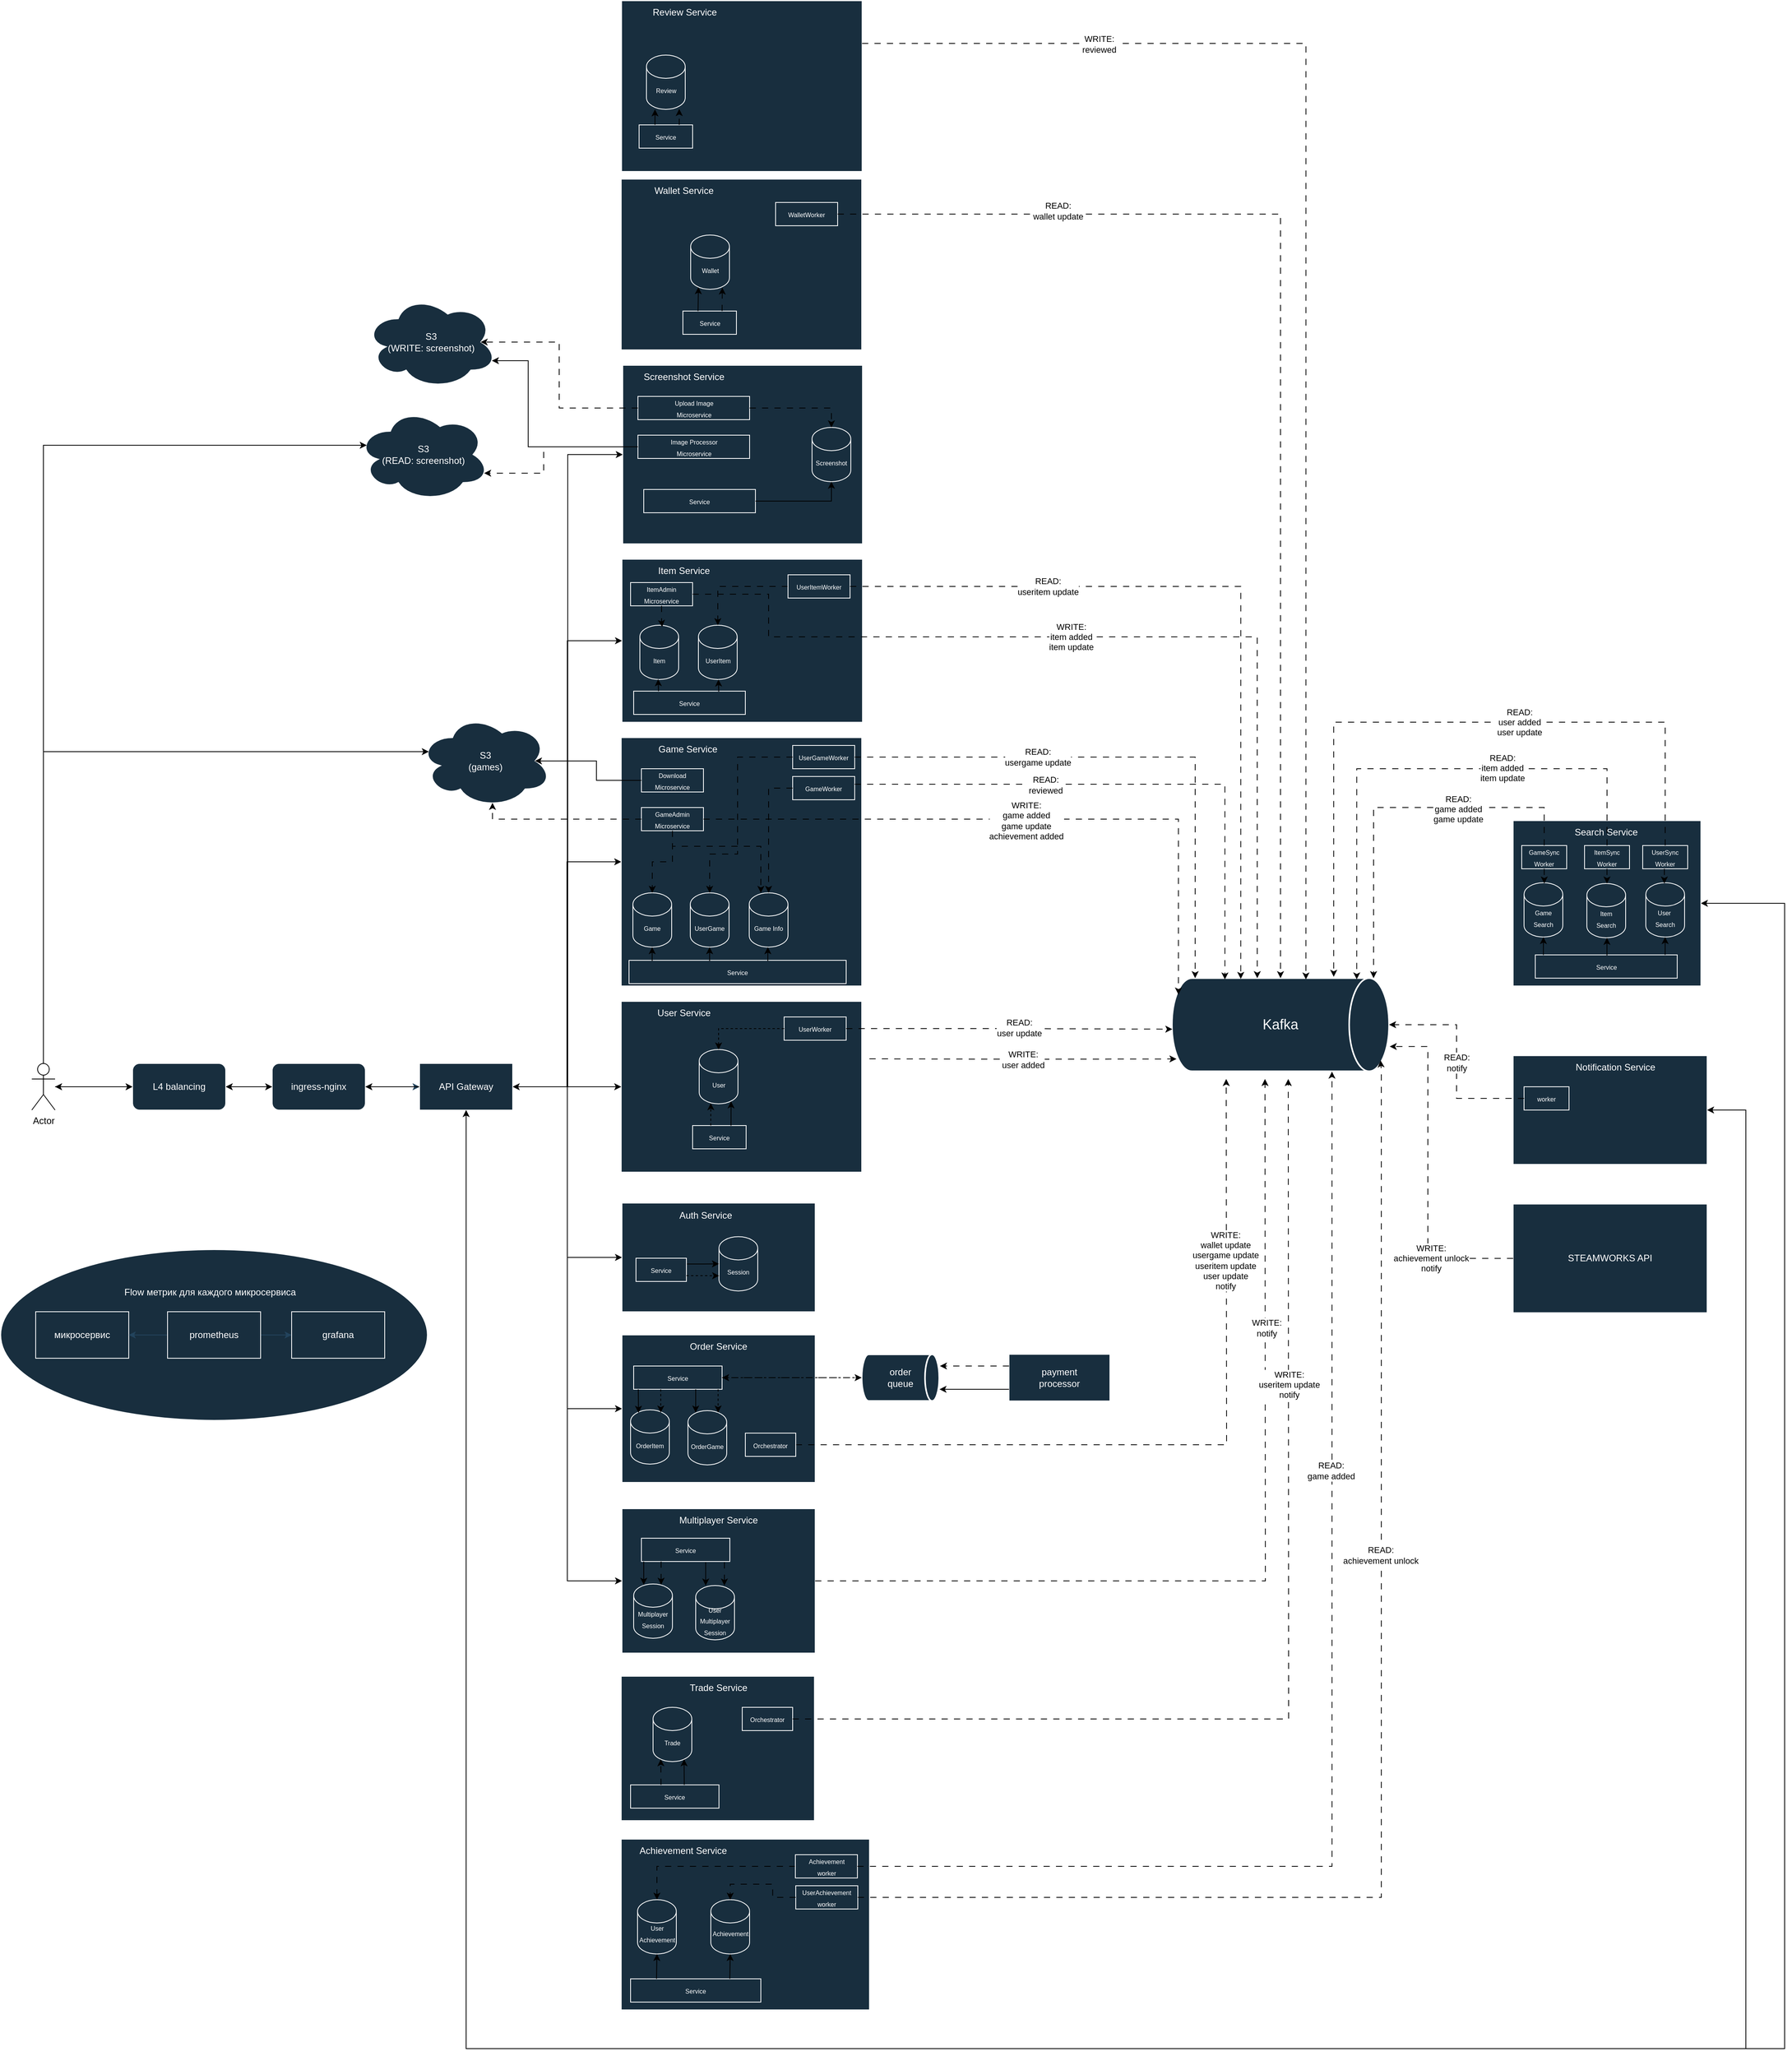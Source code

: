 <mxfile version="26.2.13">
  <diagram name="Page-1" id="zRZe9zVDezlclE6qM3xR">
    <mxGraphModel dx="2804" dy="2706" grid="1" gridSize="10" guides="1" tooltips="1" connect="1" arrows="1" fold="1" page="1" pageScale="1" pageWidth="1700" pageHeight="1100" math="0" shadow="0">
      <root>
        <mxCell id="0" />
        <mxCell id="1" parent="0" />
        <mxCell id="In79gU82OMaWVXC0pcwa-193" style="edgeStyle=orthogonalEdgeStyle;rounded=0;orthogonalLoop=1;jettySize=auto;html=1;entryX=1;entryY=0.5;entryDx=0;entryDy=0;" parent="1" source="oB9wCm33StctVlyddSk8-5" target="oB9wCm33StctVlyddSk8-15" edge="1">
          <mxGeometry relative="1" as="geometry" />
        </mxCell>
        <mxCell id="oB9wCm33StctVlyddSk8-5" value="" style="rounded=0;whiteSpace=wrap;html=1;labelBackgroundColor=none;fillColor=#182E3E;strokeColor=#FFFFFF;fontColor=#FFFFFF;" parent="1" vertex="1">
          <mxGeometry x="20" y="1000" width="310" height="220" as="geometry" />
        </mxCell>
        <mxCell id="oB9wCm33StctVlyddSk8-6" value="User Service" style="text;html=1;align=center;verticalAlign=middle;whiteSpace=wrap;rounded=0;labelBackgroundColor=none;fontColor=#FFFFFF;" parent="1" vertex="1">
          <mxGeometry x="21" y="1000" width="160" height="30" as="geometry" />
        </mxCell>
        <mxCell id="oB9wCm33StctVlyddSk8-9" value="" style="shape=cylinder3;whiteSpace=wrap;html=1;boundedLbl=1;backgroundOutline=1;size=15;labelBackgroundColor=none;fillColor=#182E3E;strokeColor=#FFFFFF;fontColor=#FFFFFF;" parent="1" vertex="1">
          <mxGeometry x="120.5" y="1062" width="50" height="70" as="geometry" />
        </mxCell>
        <mxCell id="oB9wCm33StctVlyddSk8-10" value="&lt;div&gt;&lt;font style=&quot;font-size: 8px;&quot;&gt;User&lt;/font&gt;&lt;/div&gt;" style="text;html=1;align=center;verticalAlign=middle;whiteSpace=wrap;rounded=0;labelBackgroundColor=none;fontColor=#FFFFFF;" parent="1" vertex="1">
          <mxGeometry x="115.5" y="1092" width="60" height="30" as="geometry" />
        </mxCell>
        <mxCell id="oB9wCm33StctVlyddSk8-16" style="edgeStyle=orthogonalEdgeStyle;rounded=0;orthogonalLoop=1;jettySize=auto;html=1;entryX=0;entryY=0.5;entryDx=0;entryDy=0;labelBackgroundColor=none;strokeColor=#23445D;fontColor=default;" parent="1" source="oB9wCm33StctVlyddSk8-14" target="oB9wCm33StctVlyddSk8-15" edge="1">
          <mxGeometry relative="1" as="geometry" />
        </mxCell>
        <mxCell id="In79gU82OMaWVXC0pcwa-196" style="edgeStyle=orthogonalEdgeStyle;rounded=0;orthogonalLoop=1;jettySize=auto;html=1;" parent="1" source="oB9wCm33StctVlyddSk8-14" edge="1">
          <mxGeometry relative="1" as="geometry">
            <mxPoint x="-490" y="1110" as="targetPoint" />
          </mxGeometry>
        </mxCell>
        <mxCell id="oB9wCm33StctVlyddSk8-14" value="ingress-nginx" style="rounded=1;whiteSpace=wrap;html=1;labelBackgroundColor=none;fillColor=#182E3E;strokeColor=#FFFFFF;fontColor=#FFFFFF;" parent="1" vertex="1">
          <mxGeometry x="-430" y="1080" width="120" height="60" as="geometry" />
        </mxCell>
        <mxCell id="In79gU82OMaWVXC0pcwa-15" style="edgeStyle=orthogonalEdgeStyle;rounded=0;orthogonalLoop=1;jettySize=auto;html=1;exitX=1;exitY=0.5;exitDx=0;exitDy=0;entryX=0;entryY=0.5;entryDx=0;entryDy=0;" parent="1" source="oB9wCm33StctVlyddSk8-15" target="oB9wCm33StctVlyddSk8-5" edge="1">
          <mxGeometry relative="1" as="geometry" />
        </mxCell>
        <mxCell id="In79gU82OMaWVXC0pcwa-23" style="edgeStyle=orthogonalEdgeStyle;rounded=0;orthogonalLoop=1;jettySize=auto;html=1;exitX=1;exitY=0.5;exitDx=0;exitDy=0;entryX=0;entryY=0.5;entryDx=0;entryDy=0;" parent="1" source="oB9wCm33StctVlyddSk8-15" target="oB9wCm33StctVlyddSk8-76" edge="1">
          <mxGeometry relative="1" as="geometry" />
        </mxCell>
        <mxCell id="In79gU82OMaWVXC0pcwa-76" style="edgeStyle=orthogonalEdgeStyle;rounded=0;orthogonalLoop=1;jettySize=auto;html=1;exitX=1;exitY=0.5;exitDx=0;exitDy=0;entryX=0;entryY=0.5;entryDx=0;entryDy=0;" parent="1" source="oB9wCm33StctVlyddSk8-15" target="oB9wCm33StctVlyddSk8-40" edge="1">
          <mxGeometry relative="1" as="geometry" />
        </mxCell>
        <mxCell id="In79gU82OMaWVXC0pcwa-84" style="edgeStyle=orthogonalEdgeStyle;rounded=0;orthogonalLoop=1;jettySize=auto;html=1;entryX=0;entryY=0.5;entryDx=0;entryDy=0;" parent="1" source="oB9wCm33StctVlyddSk8-15" target="oB9wCm33StctVlyddSk8-103" edge="1">
          <mxGeometry relative="1" as="geometry" />
        </mxCell>
        <mxCell id="In79gU82OMaWVXC0pcwa-116" style="edgeStyle=orthogonalEdgeStyle;rounded=0;orthogonalLoop=1;jettySize=auto;html=1;entryX=1;entryY=0.5;entryDx=0;entryDy=0;" parent="1" source="oB9wCm33StctVlyddSk8-15" target="oB9wCm33StctVlyddSk8-184" edge="1">
          <mxGeometry relative="1" as="geometry">
            <Array as="points">
              <mxPoint x="-180" y="2350" />
              <mxPoint x="1470" y="2350" />
              <mxPoint x="1470" y="1140" />
            </Array>
          </mxGeometry>
        </mxCell>
        <mxCell id="In79gU82OMaWVXC0pcwa-117" style="edgeStyle=orthogonalEdgeStyle;rounded=0;orthogonalLoop=1;jettySize=auto;html=1;exitX=0.5;exitY=1;exitDx=0;exitDy=0;entryX=1;entryY=0.5;entryDx=0;entryDy=0;" parent="1" source="oB9wCm33StctVlyddSk8-15" target="oB9wCm33StctVlyddSk8-22" edge="1">
          <mxGeometry relative="1" as="geometry">
            <Array as="points">
              <mxPoint x="-180" y="2350" />
              <mxPoint x="1520" y="2350" />
              <mxPoint x="1520" y="873" />
            </Array>
          </mxGeometry>
        </mxCell>
        <mxCell id="In79gU82OMaWVXC0pcwa-195" style="edgeStyle=orthogonalEdgeStyle;rounded=0;orthogonalLoop=1;jettySize=auto;html=1;entryX=1;entryY=0.5;entryDx=0;entryDy=0;" parent="1" source="oB9wCm33StctVlyddSk8-15" target="oB9wCm33StctVlyddSk8-14" edge="1">
          <mxGeometry relative="1" as="geometry" />
        </mxCell>
        <mxCell id="In79gU82OMaWVXC0pcwa-259" style="edgeStyle=orthogonalEdgeStyle;rounded=0;orthogonalLoop=1;jettySize=auto;html=1;entryX=0;entryY=0.5;entryDx=0;entryDy=0;" parent="1" source="oB9wCm33StctVlyddSk8-15" target="oB9wCm33StctVlyddSk8-18" edge="1">
          <mxGeometry relative="1" as="geometry">
            <Array as="points">
              <mxPoint x="-50" y="1110" />
              <mxPoint x="-50" y="820" />
            </Array>
          </mxGeometry>
        </mxCell>
        <mxCell id="In79gU82OMaWVXC0pcwa-260" style="edgeStyle=orthogonalEdgeStyle;rounded=0;orthogonalLoop=1;jettySize=auto;html=1;entryX=0;entryY=0.5;entryDx=0;entryDy=0;" parent="1" source="oB9wCm33StctVlyddSk8-15" target="oB9wCm33StctVlyddSk8-26" edge="1">
          <mxGeometry relative="1" as="geometry" />
        </mxCell>
        <mxCell id="In79gU82OMaWVXC0pcwa-261" style="edgeStyle=orthogonalEdgeStyle;rounded=0;orthogonalLoop=1;jettySize=auto;html=1;exitX=1;exitY=0.5;exitDx=0;exitDy=0;entryX=0;entryY=0.5;entryDx=0;entryDy=0;" parent="1" source="oB9wCm33StctVlyddSk8-15" target="oB9wCm33StctVlyddSk8-99" edge="1">
          <mxGeometry relative="1" as="geometry" />
        </mxCell>
        <mxCell id="oB9wCm33StctVlyddSk8-15" value="API Gateway" style="rounded=0;whiteSpace=wrap;html=1;labelBackgroundColor=none;fillColor=#182E3E;strokeColor=#FFFFFF;fontColor=#FFFFFF;" parent="1" vertex="1">
          <mxGeometry x="-240" y="1080" width="120" height="60" as="geometry" />
        </mxCell>
        <mxCell id="oB9wCm33StctVlyddSk8-18" value="" style="rounded=0;whiteSpace=wrap;html=1;labelBackgroundColor=none;fillColor=#182E3E;strokeColor=#FFFFFF;fontColor=#FFFFFF;" parent="1" vertex="1">
          <mxGeometry x="20" y="660" width="310" height="320" as="geometry" />
        </mxCell>
        <mxCell id="oB9wCm33StctVlyddSk8-19" value="Game Service" style="text;html=1;align=center;verticalAlign=middle;whiteSpace=wrap;rounded=0;labelBackgroundColor=none;fontColor=#FFFFFF;" parent="1" vertex="1">
          <mxGeometry x="20.5" y="660" width="170" height="30" as="geometry" />
        </mxCell>
        <mxCell id="oB9wCm33StctVlyddSk8-20" value="" style="shape=cylinder3;whiteSpace=wrap;html=1;boundedLbl=1;backgroundOutline=1;size=15;labelBackgroundColor=none;fillColor=#182E3E;strokeColor=#FFFFFF;fontColor=#FFFFFF;" parent="1" vertex="1">
          <mxGeometry x="35" y="860" width="50" height="70" as="geometry" />
        </mxCell>
        <mxCell id="oB9wCm33StctVlyddSk8-21" value="&lt;div&gt;&lt;font style=&quot;font-size: 8px;&quot;&gt;Game&lt;/font&gt;&lt;/div&gt;" style="text;html=1;align=center;verticalAlign=middle;whiteSpace=wrap;rounded=0;labelBackgroundColor=none;fontColor=#FFFFFF;" parent="1" vertex="1">
          <mxGeometry x="30" y="890" width="60" height="30" as="geometry" />
        </mxCell>
        <mxCell id="oB9wCm33StctVlyddSk8-22" value="" style="rounded=0;whiteSpace=wrap;html=1;labelBackgroundColor=none;fillColor=#182E3E;strokeColor=#FFFFFF;fontColor=#FFFFFF;" parent="1" vertex="1">
          <mxGeometry x="1170" y="767" width="242" height="213" as="geometry" />
        </mxCell>
        <mxCell id="oB9wCm33StctVlyddSk8-23" value="Search Service" style="text;html=1;align=center;verticalAlign=middle;whiteSpace=wrap;rounded=0;labelBackgroundColor=none;fontColor=#FFFFFF;" parent="1" vertex="1">
          <mxGeometry x="1210" y="767" width="160" height="30" as="geometry" />
        </mxCell>
        <mxCell id="oB9wCm33StctVlyddSk8-26" value="" style="rounded=0;whiteSpace=wrap;html=1;labelBackgroundColor=none;fillColor=#182E3E;strokeColor=#FFFFFF;fontColor=#FFFFFF;" parent="1" vertex="1">
          <mxGeometry x="21" y="430" width="310" height="210" as="geometry" />
        </mxCell>
        <mxCell id="oB9wCm33StctVlyddSk8-27" value="Item Service" style="text;html=1;align=center;verticalAlign=middle;whiteSpace=wrap;rounded=0;labelBackgroundColor=none;fontColor=#FFFFFF;" parent="1" vertex="1">
          <mxGeometry x="21" y="430" width="160" height="30" as="geometry" />
        </mxCell>
        <mxCell id="oB9wCm33StctVlyddSk8-28" value="" style="shape=cylinder3;whiteSpace=wrap;html=1;boundedLbl=1;backgroundOutline=1;size=15;labelBackgroundColor=none;fillColor=#182E3E;strokeColor=#FFFFFF;fontColor=#FFFFFF;" parent="1" vertex="1">
          <mxGeometry x="44" y="515" width="50" height="70" as="geometry" />
        </mxCell>
        <mxCell id="oB9wCm33StctVlyddSk8-29" value="&lt;div&gt;&lt;font style=&quot;font-size: 8px;&quot;&gt;Item&lt;/font&gt;&lt;/div&gt;" style="text;html=1;align=center;verticalAlign=middle;whiteSpace=wrap;rounded=0;labelBackgroundColor=none;fontColor=#FFFFFF;" parent="1" vertex="1">
          <mxGeometry x="39" y="545" width="60" height="30" as="geometry" />
        </mxCell>
        <mxCell id="oB9wCm33StctVlyddSk8-34" value="" style="shape=cylinder3;whiteSpace=wrap;html=1;boundedLbl=1;backgroundOutline=1;size=15;labelBackgroundColor=none;fillColor=#182E3E;strokeColor=#FFFFFF;fontColor=#FFFFFF;" parent="1" vertex="1">
          <mxGeometry x="185" y="860" width="50" height="70" as="geometry" />
        </mxCell>
        <mxCell id="oB9wCm33StctVlyddSk8-35" value="&lt;div&gt;&lt;font style=&quot;font-size: 8px;&quot;&gt;Game Info&lt;/font&gt;&lt;/div&gt;" style="text;html=1;align=center;verticalAlign=middle;whiteSpace=wrap;rounded=0;labelBackgroundColor=none;fontColor=#FFFFFF;" parent="1" vertex="1">
          <mxGeometry x="180" y="890" width="60" height="30" as="geometry" />
        </mxCell>
        <mxCell id="oB9wCm33StctVlyddSk8-36" value="" style="rounded=0;whiteSpace=wrap;html=1;labelBackgroundColor=none;fillColor=#182E3E;strokeColor=#FFFFFF;fontColor=#FFFFFF;" parent="1" vertex="1">
          <mxGeometry x="20" y="2080" width="320" height="220" as="geometry" />
        </mxCell>
        <mxCell id="oB9wCm33StctVlyddSk8-37" value="Achievement Service" style="text;html=1;align=center;verticalAlign=middle;whiteSpace=wrap;rounded=0;labelBackgroundColor=none;fontColor=#FFFFFF;" parent="1" vertex="1">
          <mxGeometry x="20" y="2080" width="160" height="30" as="geometry" />
        </mxCell>
        <mxCell id="oB9wCm33StctVlyddSk8-40" value="" style="rounded=0;whiteSpace=wrap;html=1;labelBackgroundColor=none;fillColor=#182E3E;strokeColor=#FFFFFF;fontColor=#FFFFFF;" parent="1" vertex="1">
          <mxGeometry x="21" y="1430" width="249" height="190" as="geometry" />
        </mxCell>
        <mxCell id="oB9wCm33StctVlyddSk8-41" value="Order Service" style="text;html=1;align=center;verticalAlign=middle;whiteSpace=wrap;rounded=0;labelBackgroundColor=none;fontColor=#FFFFFF;" parent="1" vertex="1">
          <mxGeometry x="21" y="1430" width="249" height="30" as="geometry" />
        </mxCell>
        <mxCell id="oB9wCm33StctVlyddSk8-42" value="" style="shape=cylinder3;whiteSpace=wrap;html=1;boundedLbl=1;backgroundOutline=1;size=15;labelBackgroundColor=none;fillColor=#182E3E;strokeColor=#FFFFFF;fontColor=#FFFFFF;" parent="1" vertex="1">
          <mxGeometry x="32" y="1526.5" width="50" height="70" as="geometry" />
        </mxCell>
        <mxCell id="oB9wCm33StctVlyddSk8-43" value="&lt;div&gt;&lt;font style=&quot;font-size: 8px;&quot;&gt;OrderItem&lt;/font&gt;&lt;/div&gt;" style="text;html=1;align=center;verticalAlign=middle;whiteSpace=wrap;rounded=0;labelBackgroundColor=none;fontColor=#FFFFFF;" parent="1" vertex="1">
          <mxGeometry x="27" y="1556.5" width="60" height="30" as="geometry" />
        </mxCell>
        <mxCell id="oB9wCm33StctVlyddSk8-47" value="" style="shape=cylinder3;whiteSpace=wrap;html=1;boundedLbl=1;backgroundOutline=1;size=15;labelBackgroundColor=none;fillColor=#182E3E;strokeColor=#FFFFFF;fontColor=#FFFFFF;" parent="1" vertex="1">
          <mxGeometry x="106" y="1527.5" width="50" height="70" as="geometry" />
        </mxCell>
        <mxCell id="oB9wCm33StctVlyddSk8-48" value="&lt;div&gt;&lt;font style=&quot;font-size: 8px;&quot;&gt;OrderGame&lt;/font&gt;&lt;/div&gt;" style="text;html=1;align=center;verticalAlign=middle;whiteSpace=wrap;rounded=0;labelBackgroundColor=none;fontColor=#FFFFFF;" parent="1" vertex="1">
          <mxGeometry x="101" y="1557.5" width="60" height="30" as="geometry" />
        </mxCell>
        <mxCell id="oB9wCm33StctVlyddSk8-58" value="" style="shape=cylinder3;whiteSpace=wrap;html=1;boundedLbl=1;backgroundOutline=1;size=15;labelBackgroundColor=none;fillColor=#182E3E;strokeColor=#FFFFFF;fontColor=#FFFFFF;" parent="1" vertex="1">
          <mxGeometry x="1184" y="847" width="50" height="70" as="geometry" />
        </mxCell>
        <mxCell id="oB9wCm33StctVlyddSk8-59" value="&lt;div&gt;&lt;font style=&quot;font-size: 8px;&quot;&gt;Game&lt;/font&gt;&lt;/div&gt;&lt;div&gt;&lt;font style=&quot;font-size: 8px;&quot;&gt;Search&lt;/font&gt;&lt;/div&gt;" style="text;html=1;align=center;verticalAlign=middle;whiteSpace=wrap;rounded=0;labelBackgroundColor=none;fontColor=#FFFFFF;" parent="1" vertex="1">
          <mxGeometry x="1179" y="877" width="60" height="30" as="geometry" />
        </mxCell>
        <mxCell id="oB9wCm33StctVlyddSk8-60" value="" style="shape=cylinder3;whiteSpace=wrap;html=1;boundedLbl=1;backgroundOutline=1;size=15;labelBackgroundColor=none;fillColor=#182E3E;strokeColor=#FFFFFF;fontColor=#FFFFFF;" parent="1" vertex="1">
          <mxGeometry x="1265" y="848" width="50" height="70" as="geometry" />
        </mxCell>
        <mxCell id="oB9wCm33StctVlyddSk8-61" value="&lt;div&gt;&lt;font style=&quot;font-size: 8px;&quot;&gt;Item&lt;/font&gt;&lt;/div&gt;&lt;div&gt;&lt;font style=&quot;font-size: 8px;&quot;&gt;Search&lt;/font&gt;&lt;/div&gt;" style="text;html=1;align=center;verticalAlign=middle;whiteSpace=wrap;rounded=0;labelBackgroundColor=none;fontColor=#FFFFFF;" parent="1" vertex="1">
          <mxGeometry x="1260" y="878" width="60" height="30" as="geometry" />
        </mxCell>
        <mxCell id="oB9wCm33StctVlyddSk8-63" value="&lt;div&gt;&lt;font style=&quot;font-size: 8px;&quot;&gt;User&amp;nbsp;&lt;/font&gt;&lt;/div&gt;&lt;div&gt;&lt;font style=&quot;font-size: 8px;&quot;&gt;Search&lt;/font&gt;&lt;/div&gt;" style="text;html=1;align=center;verticalAlign=middle;whiteSpace=wrap;rounded=0;labelBackgroundColor=none;fontColor=#FFFFFF;" parent="1" vertex="1">
          <mxGeometry x="1335" y="879" width="60" height="30" as="geometry" />
        </mxCell>
        <mxCell id="oB9wCm33StctVlyddSk8-64" value="" style="shape=cylinder3;whiteSpace=wrap;html=1;boundedLbl=1;backgroundOutline=1;size=15;labelBackgroundColor=none;fillColor=#182E3E;strokeColor=#FFFFFF;fontColor=#FFFFFF;" parent="1" vertex="1">
          <mxGeometry x="119.5" y="515" width="50" height="70" as="geometry" />
        </mxCell>
        <mxCell id="oB9wCm33StctVlyddSk8-65" value="&lt;div&gt;&lt;font style=&quot;font-size: 8px;&quot;&gt;UserItem&lt;/font&gt;&lt;/div&gt;" style="text;html=1;align=center;verticalAlign=middle;whiteSpace=wrap;rounded=0;labelBackgroundColor=none;fontColor=#FFFFFF;" parent="1" vertex="1">
          <mxGeometry x="114.5" y="545" width="60" height="30" as="geometry" />
        </mxCell>
        <mxCell id="oB9wCm33StctVlyddSk8-74" value="" style="shape=cylinder3;whiteSpace=wrap;html=1;boundedLbl=1;backgroundOutline=1;size=15;labelBackgroundColor=none;fillColor=#182E3E;strokeColor=#FFFFFF;fontColor=#FFFFFF;" parent="1" vertex="1">
          <mxGeometry x="109" y="860" width="50" height="70" as="geometry" />
        </mxCell>
        <mxCell id="oB9wCm33StctVlyddSk8-75" value="&lt;div&gt;&lt;font style=&quot;font-size: 8px;&quot;&gt;UserGame&lt;/font&gt;&lt;/div&gt;" style="text;html=1;align=center;verticalAlign=middle;whiteSpace=wrap;rounded=0;labelBackgroundColor=none;fontColor=#FFFFFF;" parent="1" vertex="1">
          <mxGeometry x="104" y="890" width="60" height="30" as="geometry" />
        </mxCell>
        <mxCell id="oB9wCm33StctVlyddSk8-76" value="" style="rounded=0;whiteSpace=wrap;html=1;labelBackgroundColor=none;fillColor=#182E3E;strokeColor=#FFFFFF;fontColor=#FFFFFF;" parent="1" vertex="1">
          <mxGeometry x="21" y="1260" width="249" height="140" as="geometry" />
        </mxCell>
        <mxCell id="oB9wCm33StctVlyddSk8-78" value="" style="shape=cylinder3;whiteSpace=wrap;html=1;boundedLbl=1;backgroundOutline=1;size=15;labelBackgroundColor=none;fillColor=#182E3E;strokeColor=#FFFFFF;fontColor=#FFFFFF;" parent="1" vertex="1">
          <mxGeometry x="146" y="1303.25" width="50" height="70" as="geometry" />
        </mxCell>
        <mxCell id="oB9wCm33StctVlyddSk8-79" value="&lt;div&gt;&lt;font style=&quot;font-size: 8px;&quot;&gt;Session&lt;/font&gt;&lt;/div&gt;" style="text;html=1;align=center;verticalAlign=middle;whiteSpace=wrap;rounded=0;labelBackgroundColor=none;fontColor=#FFFFFF;" parent="1" vertex="1">
          <mxGeometry x="141" y="1333.25" width="60" height="30" as="geometry" />
        </mxCell>
        <mxCell id="oB9wCm33StctVlyddSk8-82" value="Auth Service" style="text;html=1;align=center;verticalAlign=middle;whiteSpace=wrap;rounded=0;labelBackgroundColor=none;fontColor=#FFFFFF;" parent="1" vertex="1">
          <mxGeometry x="49" y="1261.25" width="160" height="30" as="geometry" />
        </mxCell>
        <mxCell id="oB9wCm33StctVlyddSk8-99" value="" style="rounded=0;whiteSpace=wrap;html=1;labelBackgroundColor=none;fillColor=#182E3E;strokeColor=#FFFFFF;fontColor=#FFFFFF;" parent="1" vertex="1">
          <mxGeometry x="22" y="180" width="309" height="230" as="geometry" />
        </mxCell>
        <mxCell id="oB9wCm33StctVlyddSk8-100" value="Screenshot Service" style="text;html=1;align=center;verticalAlign=middle;whiteSpace=wrap;rounded=0;labelBackgroundColor=none;fontColor=#FFFFFF;" parent="1" vertex="1">
          <mxGeometry x="21" y="180" width="160" height="30" as="geometry" />
        </mxCell>
        <mxCell id="oB9wCm33StctVlyddSk8-97" value="" style="shape=cylinder3;whiteSpace=wrap;html=1;boundedLbl=1;backgroundOutline=1;size=15;labelBackgroundColor=none;fillColor=#182E3E;strokeColor=#FFFFFF;fontColor=#FFFFFF;" parent="1" vertex="1">
          <mxGeometry x="266" y="260" width="50" height="70" as="geometry" />
        </mxCell>
        <mxCell id="oB9wCm33StctVlyddSk8-98" value="&lt;div&gt;&lt;font style=&quot;font-size: 8px;&quot;&gt;Screenshot&lt;/font&gt;&lt;/div&gt;" style="text;html=1;align=center;verticalAlign=middle;whiteSpace=wrap;rounded=0;labelBackgroundColor=none;fontColor=#FFFFFF;" parent="1" vertex="1">
          <mxGeometry x="261" y="290" width="60" height="30" as="geometry" />
        </mxCell>
        <mxCell id="oB9wCm33StctVlyddSk8-103" value="" style="rounded=0;whiteSpace=wrap;html=1;labelBackgroundColor=none;fillColor=#182E3E;strokeColor=#FFFFFF;fontColor=#FFFFFF;" parent="1" vertex="1">
          <mxGeometry x="21" y="1654" width="249" height="186" as="geometry" />
        </mxCell>
        <mxCell id="oB9wCm33StctVlyddSk8-104" value="" style="shape=cylinder3;whiteSpace=wrap;html=1;boundedLbl=1;backgroundOutline=1;size=15;labelBackgroundColor=none;fillColor=#182E3E;strokeColor=#FFFFFF;fontColor=#FFFFFF;" parent="1" vertex="1">
          <mxGeometry x="36" y="1751" width="50" height="70" as="geometry" />
        </mxCell>
        <mxCell id="oB9wCm33StctVlyddSk8-105" value="&lt;div&gt;&lt;font style=&quot;font-size: 8px;&quot;&gt;Multiplayer&lt;/font&gt;&lt;/div&gt;&lt;div&gt;&lt;font style=&quot;font-size: 8px;&quot;&gt;Session&lt;/font&gt;&lt;/div&gt;" style="text;html=1;align=center;verticalAlign=middle;whiteSpace=wrap;rounded=0;labelBackgroundColor=none;fontColor=#FFFFFF;" parent="1" vertex="1">
          <mxGeometry x="31" y="1781" width="60" height="30" as="geometry" />
        </mxCell>
        <mxCell id="oB9wCm33StctVlyddSk8-106" value="Multiplayer Service" style="text;html=1;align=center;verticalAlign=middle;whiteSpace=wrap;rounded=0;labelBackgroundColor=none;fontColor=#FFFFFF;" parent="1" vertex="1">
          <mxGeometry x="21" y="1654" width="249" height="30" as="geometry" />
        </mxCell>
        <mxCell id="oB9wCm33StctVlyddSk8-107" value="" style="shape=cylinder3;whiteSpace=wrap;html=1;boundedLbl=1;backgroundOutline=1;size=15;labelBackgroundColor=none;fillColor=#182E3E;strokeColor=#FFFFFF;fontColor=#FFFFFF;" parent="1" vertex="1">
          <mxGeometry x="116" y="1753" width="50" height="70" as="geometry" />
        </mxCell>
        <mxCell id="oB9wCm33StctVlyddSk8-108" value="&lt;div&gt;&lt;font style=&quot;font-size: 8px;&quot;&gt;User&lt;/font&gt;&lt;/div&gt;&lt;div&gt;&lt;font style=&quot;font-size: 8px;&quot;&gt;Multiplayer&lt;/font&gt;&lt;/div&gt;&lt;div&gt;&lt;font style=&quot;font-size: 8px;&quot;&gt;Session&lt;/font&gt;&lt;/div&gt;" style="text;html=1;align=center;verticalAlign=middle;whiteSpace=wrap;rounded=0;labelBackgroundColor=none;fontColor=#FFFFFF;" parent="1" vertex="1">
          <mxGeometry x="111" y="1783" width="60" height="30" as="geometry" />
        </mxCell>
        <mxCell id="In79gU82OMaWVXC0pcwa-71" style="edgeStyle=orthogonalEdgeStyle;rounded=0;orthogonalLoop=1;jettySize=auto;html=1;dashed=1;dashPattern=8 8;" parent="1" source="oB9wCm33StctVlyddSk8-150" target="In79gU82OMaWVXC0pcwa-51" edge="1">
          <mxGeometry relative="1" as="geometry" />
        </mxCell>
        <mxCell id="oB9wCm33StctVlyddSk8-150" value="&lt;div&gt;order&lt;/div&gt;&lt;div&gt;queue&lt;/div&gt;" style="strokeWidth=2;html=1;shape=mxgraph.flowchart.direct_data;whiteSpace=wrap;labelBackgroundColor=none;fillColor=#182E3E;strokeColor=#FFFFFF;fontColor=#FFFFFF;" parent="1" vertex="1">
          <mxGeometry x="330" y="1455" width="100" height="60" as="geometry" />
        </mxCell>
        <mxCell id="oB9wCm33StctVlyddSk8-151" value="&lt;div&gt;payment&lt;/div&gt;&lt;div&gt;processor&lt;/div&gt;" style="rounded=0;whiteSpace=wrap;html=1;labelBackgroundColor=none;fillColor=#182E3E;strokeColor=#FFFFFF;fontColor=#FFFFFF;" parent="1" vertex="1">
          <mxGeometry x="520" y="1455" width="130" height="60" as="geometry" />
        </mxCell>
        <mxCell id="oB9wCm33StctVlyddSk8-167" value="&lt;div&gt;S3&lt;/div&gt;&lt;div&gt;(games)&lt;/div&gt;" style="ellipse;shape=cloud;whiteSpace=wrap;html=1;labelBackgroundColor=none;fillColor=#182E3E;strokeColor=#FFFFFF;fontColor=#FFFFFF;" parent="1" vertex="1">
          <mxGeometry x="-240" y="630" width="170" height="120" as="geometry" />
        </mxCell>
        <mxCell id="oB9wCm33StctVlyddSk8-179" value="" style="ellipse;whiteSpace=wrap;html=1;labelBackgroundColor=none;fillColor=#182E3E;strokeColor=#FFFFFF;fontColor=#FFFFFF;" parent="1" vertex="1">
          <mxGeometry x="-780" y="1320" width="550" height="220" as="geometry" />
        </mxCell>
        <mxCell id="oB9wCm33StctVlyddSk8-169" value="Flow метрик для каждого микросервиса" style="text;html=1;align=center;verticalAlign=middle;whiteSpace=wrap;rounded=0;labelBackgroundColor=none;fontColor=#FFFFFF;" parent="1" vertex="1">
          <mxGeometry x="-665" y="1350" width="310" height="50" as="geometry" />
        </mxCell>
        <mxCell id="oB9wCm33StctVlyddSk8-174" value="микросервис" style="rounded=0;whiteSpace=wrap;html=1;labelBackgroundColor=none;fillColor=#182E3E;strokeColor=#FFFFFF;fontColor=#FFFFFF;" parent="1" vertex="1">
          <mxGeometry x="-735" y="1400" width="120" height="60" as="geometry" />
        </mxCell>
        <mxCell id="oB9wCm33StctVlyddSk8-177" style="edgeStyle=orthogonalEdgeStyle;rounded=0;orthogonalLoop=1;jettySize=auto;html=1;exitX=1;exitY=0.5;exitDx=0;exitDy=0;entryX=0;entryY=0.5;entryDx=0;entryDy=0;labelBackgroundColor=none;strokeColor=#23445D;fontColor=default;" parent="1" source="oB9wCm33StctVlyddSk8-175" target="oB9wCm33StctVlyddSk8-176" edge="1">
          <mxGeometry relative="1" as="geometry" />
        </mxCell>
        <mxCell id="oB9wCm33StctVlyddSk8-178" style="edgeStyle=orthogonalEdgeStyle;rounded=0;orthogonalLoop=1;jettySize=auto;html=1;entryX=1;entryY=0.5;entryDx=0;entryDy=0;labelBackgroundColor=none;strokeColor=#23445D;fontColor=default;" parent="1" source="oB9wCm33StctVlyddSk8-175" target="oB9wCm33StctVlyddSk8-174" edge="1">
          <mxGeometry relative="1" as="geometry" />
        </mxCell>
        <mxCell id="oB9wCm33StctVlyddSk8-175" value="prometheus" style="rounded=0;whiteSpace=wrap;html=1;labelBackgroundColor=none;fillColor=#182E3E;strokeColor=#FFFFFF;fontColor=#FFFFFF;" parent="1" vertex="1">
          <mxGeometry x="-565" y="1400" width="120" height="60" as="geometry" />
        </mxCell>
        <mxCell id="oB9wCm33StctVlyddSk8-176" value="grafana" style="rounded=0;whiteSpace=wrap;html=1;labelBackgroundColor=none;fillColor=#182E3E;strokeColor=#FFFFFF;fontColor=#FFFFFF;" parent="1" vertex="1">
          <mxGeometry x="-405" y="1400" width="120" height="60" as="geometry" />
        </mxCell>
        <mxCell id="In79gU82OMaWVXC0pcwa-194" style="edgeStyle=orthogonalEdgeStyle;rounded=0;orthogonalLoop=1;jettySize=auto;html=1;entryX=0.5;entryY=1;entryDx=0;entryDy=0;" parent="1" source="oB9wCm33StctVlyddSk8-184" target="oB9wCm33StctVlyddSk8-15" edge="1">
          <mxGeometry relative="1" as="geometry">
            <Array as="points">
              <mxPoint x="1470" y="1140" />
              <mxPoint x="1470" y="2350" />
              <mxPoint x="-180" y="2350" />
            </Array>
          </mxGeometry>
        </mxCell>
        <mxCell id="oB9wCm33StctVlyddSk8-184" value="" style="rounded=0;whiteSpace=wrap;html=1;labelBackgroundColor=none;fillColor=#182E3E;strokeColor=#FFFFFF;fontColor=#FFFFFF;" parent="1" vertex="1">
          <mxGeometry x="1170" y="1070" width="250" height="140" as="geometry" />
        </mxCell>
        <mxCell id="In79gU82OMaWVXC0pcwa-190" style="edgeStyle=orthogonalEdgeStyle;rounded=0;orthogonalLoop=1;jettySize=auto;html=1;entryX=0;entryY=0.5;entryDx=0;entryDy=0;" parent="1" source="In79gU82OMaWVXC0pcwa-13" target="In79gU82OMaWVXC0pcwa-187" edge="1">
          <mxGeometry relative="1" as="geometry" />
        </mxCell>
        <mxCell id="In79gU82OMaWVXC0pcwa-13" value="Actor" style="shape=umlActor;verticalLabelPosition=bottom;verticalAlign=top;html=1;outlineConnect=0;" parent="1" vertex="1">
          <mxGeometry x="-740" y="1080" width="30" height="60" as="geometry" />
        </mxCell>
        <mxCell id="In79gU82OMaWVXC0pcwa-17" value="&lt;div&gt;&lt;font style=&quot;font-size: 8px;&quot;&gt;Service&lt;/font&gt;&lt;/div&gt;" style="rounded=0;whiteSpace=wrap;html=1;labelBackgroundColor=none;fillColor=#182E3E;strokeColor=#FFFFFF;fontColor=#FFFFFF;" parent="1" vertex="1">
          <mxGeometry x="112" y="1160" width="69" height="30" as="geometry" />
        </mxCell>
        <mxCell id="In79gU82OMaWVXC0pcwa-22" style="edgeStyle=orthogonalEdgeStyle;rounded=0;orthogonalLoop=1;jettySize=auto;html=1;exitX=1;exitY=0.25;exitDx=0;exitDy=0;entryX=0;entryY=0.5;entryDx=0;entryDy=0;entryPerimeter=0;" parent="1" source="In79gU82OMaWVXC0pcwa-20" target="oB9wCm33StctVlyddSk8-78" edge="1">
          <mxGeometry relative="1" as="geometry" />
        </mxCell>
        <mxCell id="In79gU82OMaWVXC0pcwa-20" value="&lt;div&gt;&lt;font style=&quot;font-size: 8px;&quot;&gt;Service&lt;/font&gt;&lt;/div&gt;" style="rounded=0;whiteSpace=wrap;html=1;labelBackgroundColor=none;fillColor=#182E3E;strokeColor=#FFFFFF;fontColor=#FFFFFF;" parent="1" vertex="1">
          <mxGeometry x="39" y="1331" width="65" height="30" as="geometry" />
        </mxCell>
        <mxCell id="In79gU82OMaWVXC0pcwa-21" style="edgeStyle=orthogonalEdgeStyle;rounded=0;orthogonalLoop=1;jettySize=auto;html=1;dashed=1;exitX=1;exitY=0.75;exitDx=0;exitDy=0;entryX=0.005;entryY=0.72;entryDx=0;entryDy=0;entryPerimeter=0;" parent="1" source="In79gU82OMaWVXC0pcwa-20" target="oB9wCm33StctVlyddSk8-78" edge="1">
          <mxGeometry relative="1" as="geometry">
            <mxPoint x="141" y="1357" as="targetPoint" />
          </mxGeometry>
        </mxCell>
        <mxCell id="In79gU82OMaWVXC0pcwa-33" value="&lt;div&gt;&lt;font style=&quot;font-size: 8px;&quot;&gt;UserWorker&lt;/font&gt;&lt;/div&gt;" style="rounded=0;whiteSpace=wrap;html=1;labelBackgroundColor=none;fillColor=#182E3E;strokeColor=#FFFFFF;fontColor=#FFFFFF;" parent="1" vertex="1">
          <mxGeometry x="230" y="1020" width="80" height="30" as="geometry" />
        </mxCell>
        <mxCell id="In79gU82OMaWVXC0pcwa-34" style="edgeStyle=orthogonalEdgeStyle;rounded=0;orthogonalLoop=1;jettySize=auto;html=1;entryX=0.5;entryY=0;entryDx=0;entryDy=0;entryPerimeter=0;dashed=1;" parent="1" source="In79gU82OMaWVXC0pcwa-33" target="oB9wCm33StctVlyddSk8-9" edge="1">
          <mxGeometry relative="1" as="geometry" />
        </mxCell>
        <mxCell id="In79gU82OMaWVXC0pcwa-38" value="&lt;font style=&quot;font-size: 18px;&quot;&gt;Kafka&lt;/font&gt;" style="strokeWidth=2;html=1;shape=mxgraph.flowchart.direct_data;whiteSpace=wrap;labelBackgroundColor=none;fillColor=#182E3E;strokeColor=#FFFFFF;fontColor=#FFFFFF;" parent="1" vertex="1">
          <mxGeometry x="730" y="970" width="280" height="120" as="geometry" />
        </mxCell>
        <mxCell id="In79gU82OMaWVXC0pcwa-40" style="edgeStyle=orthogonalEdgeStyle;rounded=0;orthogonalLoop=1;jettySize=auto;html=1;entryX=0.822;entryY=0.955;entryDx=0;entryDy=0;entryPerimeter=0;exitX=0.718;exitY=0.009;exitDx=0;exitDy=0;exitPerimeter=0;" parent="1" target="oB9wCm33StctVlyddSk8-9" edge="1" source="In79gU82OMaWVXC0pcwa-17">
          <mxGeometry relative="1" as="geometry">
            <mxPoint x="170" y="1160" as="sourcePoint" />
          </mxGeometry>
        </mxCell>
        <mxCell id="In79gU82OMaWVXC0pcwa-41" style="edgeStyle=orthogonalEdgeStyle;rounded=0;orthogonalLoop=1;jettySize=auto;html=1;entryX=0.299;entryY=0.989;entryDx=0;entryDy=0;entryPerimeter=0;dashed=1;exitX=0.34;exitY=0;exitDx=0;exitDy=0;exitPerimeter=0;" parent="1" source="In79gU82OMaWVXC0pcwa-17" target="oB9wCm33StctVlyddSk8-9" edge="1">
          <mxGeometry relative="1" as="geometry">
            <mxPoint x="140" y="1160" as="sourcePoint" />
          </mxGeometry>
        </mxCell>
        <mxCell id="In79gU82OMaWVXC0pcwa-48" style="edgeStyle=orthogonalEdgeStyle;rounded=0;orthogonalLoop=1;jettySize=auto;html=1;exitX=1;exitY=0.5;exitDx=0;exitDy=0;entryX=0.002;entryY=0.548;entryDx=0;entryDy=0;entryPerimeter=0;dashed=1;dashPattern=8 8;" parent="1" source="In79gU82OMaWVXC0pcwa-33" target="In79gU82OMaWVXC0pcwa-38" edge="1">
          <mxGeometry relative="1" as="geometry" />
        </mxCell>
        <mxCell id="In79gU82OMaWVXC0pcwa-49" value="&lt;div&gt;READ:&lt;/div&gt;&lt;div&gt;user update&lt;/div&gt;" style="edgeLabel;html=1;align=center;verticalAlign=middle;resizable=0;points=[];" parent="In79gU82OMaWVXC0pcwa-48" vertex="1" connectable="0">
          <mxGeometry x="0.064" y="2" relative="1" as="geometry">
            <mxPoint as="offset" />
          </mxGeometry>
        </mxCell>
        <mxCell id="In79gU82OMaWVXC0pcwa-51" value="&lt;div&gt;&lt;font style=&quot;font-size: 8px;&quot;&gt;Service&lt;/font&gt;&lt;/div&gt;" style="rounded=0;whiteSpace=wrap;html=1;labelBackgroundColor=none;fillColor=#182E3E;strokeColor=#FFFFFF;fontColor=#FFFFFF;" parent="1" vertex="1">
          <mxGeometry x="36" y="1470" width="114" height="30" as="geometry" />
        </mxCell>
        <mxCell id="In79gU82OMaWVXC0pcwa-55" style="edgeStyle=orthogonalEdgeStyle;rounded=0;orthogonalLoop=1;jettySize=auto;html=1;exitX=0.052;exitY=1;exitDx=0;exitDy=0;entryX=0.206;entryY=0.055;entryDx=0;entryDy=0;entryPerimeter=0;exitPerimeter=0;" parent="1" source="In79gU82OMaWVXC0pcwa-51" target="oB9wCm33StctVlyddSk8-42" edge="1">
          <mxGeometry relative="1" as="geometry" />
        </mxCell>
        <mxCell id="In79gU82OMaWVXC0pcwa-56" style="edgeStyle=orthogonalEdgeStyle;rounded=0;orthogonalLoop=1;jettySize=auto;html=1;exitX=0.052;exitY=1;exitDx=0;exitDy=0;entryX=0.206;entryY=0.055;entryDx=0;entryDy=0;entryPerimeter=0;exitPerimeter=0;dashed=1;" parent="1" edge="1">
          <mxGeometry relative="1" as="geometry">
            <mxPoint x="70.93" y="1500" as="sourcePoint" />
            <mxPoint x="70.93" y="1530" as="targetPoint" />
          </mxGeometry>
        </mxCell>
        <mxCell id="In79gU82OMaWVXC0pcwa-57" style="edgeStyle=orthogonalEdgeStyle;rounded=0;orthogonalLoop=1;jettySize=auto;html=1;exitX=0.052;exitY=1;exitDx=0;exitDy=0;entryX=0.206;entryY=0.055;entryDx=0;entryDy=0;entryPerimeter=0;exitPerimeter=0;" parent="1" edge="1">
          <mxGeometry relative="1" as="geometry">
            <mxPoint x="116" y="1500" as="sourcePoint" />
            <mxPoint x="116" y="1530" as="targetPoint" />
          </mxGeometry>
        </mxCell>
        <mxCell id="In79gU82OMaWVXC0pcwa-58" style="edgeStyle=orthogonalEdgeStyle;rounded=0;orthogonalLoop=1;jettySize=auto;html=1;exitX=0.052;exitY=1;exitDx=0;exitDy=0;entryX=0.206;entryY=0.055;entryDx=0;entryDy=0;entryPerimeter=0;exitPerimeter=0;dashed=1;" parent="1" edge="1">
          <mxGeometry relative="1" as="geometry">
            <mxPoint x="144.87" y="1500" as="sourcePoint" />
            <mxPoint x="144.87" y="1530" as="targetPoint" />
          </mxGeometry>
        </mxCell>
        <mxCell id="In79gU82OMaWVXC0pcwa-59" style="edgeStyle=orthogonalEdgeStyle;rounded=0;orthogonalLoop=1;jettySize=auto;html=1;exitX=1;exitY=0.5;exitDx=0;exitDy=0;entryX=0;entryY=0.5;entryDx=0;entryDy=0;entryPerimeter=0;dashed=1;" parent="1" source="In79gU82OMaWVXC0pcwa-51" target="oB9wCm33StctVlyddSk8-150" edge="1">
          <mxGeometry relative="1" as="geometry" />
        </mxCell>
        <mxCell id="In79gU82OMaWVXC0pcwa-61" style="edgeStyle=orthogonalEdgeStyle;rounded=0;orthogonalLoop=1;jettySize=auto;html=1;exitX=0;exitY=0.75;exitDx=0;exitDy=0;entryX=1.003;entryY=0.751;entryDx=0;entryDy=0;entryPerimeter=0;" parent="1" source="oB9wCm33StctVlyddSk8-151" target="oB9wCm33StctVlyddSk8-150" edge="1">
          <mxGeometry relative="1" as="geometry" />
        </mxCell>
        <mxCell id="In79gU82OMaWVXC0pcwa-74" style="edgeStyle=orthogonalEdgeStyle;rounded=0;orthogonalLoop=1;jettySize=auto;html=1;dashed=1;dashPattern=8 8;" parent="1" source="In79gU82OMaWVXC0pcwa-68" edge="1">
          <mxGeometry relative="1" as="geometry">
            <mxPoint x="800" y="1100.0" as="targetPoint" />
          </mxGeometry>
        </mxCell>
        <mxCell id="In79gU82OMaWVXC0pcwa-75" value="WRITE:&lt;div&gt;wallet update&lt;/div&gt;&lt;div&gt;usergame update&lt;/div&gt;&lt;div&gt;useritem update&lt;/div&gt;&lt;div&gt;user update&lt;/div&gt;&lt;div&gt;notify&lt;/div&gt;" style="edgeLabel;html=1;align=center;verticalAlign=middle;resizable=0;points=[];" parent="In79gU82OMaWVXC0pcwa-74" vertex="1" connectable="0">
          <mxGeometry x="0.545" y="1" relative="1" as="geometry">
            <mxPoint as="offset" />
          </mxGeometry>
        </mxCell>
        <mxCell id="In79gU82OMaWVXC0pcwa-68" value="&lt;div&gt;&lt;font style=&quot;font-size: 8px;&quot;&gt;Orchestrator&lt;/font&gt;&lt;/div&gt;" style="rounded=0;whiteSpace=wrap;html=1;labelBackgroundColor=none;fillColor=#182E3E;strokeColor=#FFFFFF;fontColor=#FFFFFF;" parent="1" vertex="1">
          <mxGeometry x="180" y="1556.5" width="65" height="30" as="geometry" />
        </mxCell>
        <mxCell id="In79gU82OMaWVXC0pcwa-73" style="edgeStyle=orthogonalEdgeStyle;rounded=0;orthogonalLoop=1;jettySize=auto;html=1;exitX=0;exitY=0.25;exitDx=0;exitDy=0;entryX=1.009;entryY=0.249;entryDx=0;entryDy=0;entryPerimeter=0;dashed=1;dashPattern=8 8;" parent="1" source="oB9wCm33StctVlyddSk8-151" target="oB9wCm33StctVlyddSk8-150" edge="1">
          <mxGeometry relative="1" as="geometry" />
        </mxCell>
        <mxCell id="In79gU82OMaWVXC0pcwa-77" value="&lt;div&gt;&lt;font style=&quot;font-size: 8px;&quot;&gt;Service&lt;/font&gt;&lt;/div&gt;" style="rounded=0;whiteSpace=wrap;html=1;labelBackgroundColor=none;fillColor=#182E3E;strokeColor=#FFFFFF;fontColor=#FFFFFF;" parent="1" vertex="1">
          <mxGeometry x="46" y="1692" width="114" height="30" as="geometry" />
        </mxCell>
        <mxCell id="In79gU82OMaWVXC0pcwa-79" style="edgeStyle=orthogonalEdgeStyle;rounded=0;orthogonalLoop=1;jettySize=auto;html=1;exitX=0.052;exitY=1;exitDx=0;exitDy=0;entryX=0.206;entryY=0.055;entryDx=0;entryDy=0;entryPerimeter=0;exitPerimeter=0;" parent="1" edge="1">
          <mxGeometry relative="1" as="geometry">
            <mxPoint x="49" y="1722" as="sourcePoint" />
            <mxPoint x="49" y="1752" as="targetPoint" />
          </mxGeometry>
        </mxCell>
        <mxCell id="In79gU82OMaWVXC0pcwa-80" style="edgeStyle=orthogonalEdgeStyle;rounded=0;orthogonalLoop=1;jettySize=auto;html=1;exitX=0.052;exitY=1;exitDx=0;exitDy=0;entryX=0.206;entryY=0.055;entryDx=0;entryDy=0;entryPerimeter=0;exitPerimeter=0;dashed=1;dashPattern=8 8;" parent="1" edge="1">
          <mxGeometry relative="1" as="geometry">
            <mxPoint x="71.38" y="1722" as="sourcePoint" />
            <mxPoint x="71.38" y="1752" as="targetPoint" />
          </mxGeometry>
        </mxCell>
        <mxCell id="In79gU82OMaWVXC0pcwa-82" style="edgeStyle=orthogonalEdgeStyle;rounded=0;orthogonalLoop=1;jettySize=auto;html=1;exitX=0.052;exitY=1;exitDx=0;exitDy=0;entryX=0.206;entryY=0.055;entryDx=0;entryDy=0;entryPerimeter=0;exitPerimeter=0;" parent="1" edge="1">
          <mxGeometry relative="1" as="geometry">
            <mxPoint x="128.88" y="1723" as="sourcePoint" />
            <mxPoint x="128.88" y="1753" as="targetPoint" />
          </mxGeometry>
        </mxCell>
        <mxCell id="In79gU82OMaWVXC0pcwa-83" style="edgeStyle=orthogonalEdgeStyle;rounded=0;orthogonalLoop=1;jettySize=auto;html=1;exitX=0.052;exitY=1;exitDx=0;exitDy=0;entryX=0.206;entryY=0.055;entryDx=0;entryDy=0;entryPerimeter=0;exitPerimeter=0;dashed=1;dashPattern=8 8;" parent="1" edge="1">
          <mxGeometry relative="1" as="geometry">
            <mxPoint x="153" y="1723" as="sourcePoint" />
            <mxPoint x="153" y="1753" as="targetPoint" />
          </mxGeometry>
        </mxCell>
        <mxCell id="In79gU82OMaWVXC0pcwa-85" value="&lt;div&gt;&lt;font style=&quot;font-size: 8px;&quot;&gt;GameSync&lt;/font&gt;&lt;/div&gt;&lt;div&gt;&lt;font style=&quot;font-size: 8px;&quot;&gt;Worker&lt;/font&gt;&lt;/div&gt;" style="rounded=0;whiteSpace=wrap;html=1;labelBackgroundColor=none;fillColor=#182E3E;strokeColor=#FFFFFF;fontColor=#FFFFFF;" parent="1" vertex="1">
          <mxGeometry x="1181" y="799" width="58" height="30" as="geometry" />
        </mxCell>
        <mxCell id="In79gU82OMaWVXC0pcwa-86" value="&lt;div&gt;&lt;font style=&quot;font-size: 8px;&quot;&gt;ItemSync&lt;/font&gt;&lt;/div&gt;&lt;div&gt;&lt;font style=&quot;font-size: 8px;&quot;&gt;Worker&lt;/font&gt;&lt;/div&gt;" style="rounded=0;whiteSpace=wrap;html=1;labelBackgroundColor=none;fillColor=#182E3E;strokeColor=#FFFFFF;fontColor=#FFFFFF;" parent="1" vertex="1">
          <mxGeometry x="1262" y="799" width="58" height="30" as="geometry" />
        </mxCell>
        <mxCell id="In79gU82OMaWVXC0pcwa-87" value="&lt;div&gt;&lt;font style=&quot;font-size: 8px;&quot;&gt;UserSync&lt;/font&gt;&lt;/div&gt;&lt;div&gt;&lt;font style=&quot;font-size: 8px;&quot;&gt;Worker&lt;/font&gt;&lt;/div&gt;" style="rounded=0;whiteSpace=wrap;html=1;labelBackgroundColor=none;fillColor=#182E3E;strokeColor=#FFFFFF;fontColor=#FFFFFF;" parent="1" vertex="1">
          <mxGeometry x="1337" y="799" width="58" height="30" as="geometry" />
        </mxCell>
        <mxCell id="In79gU82OMaWVXC0pcwa-89" style="edgeStyle=orthogonalEdgeStyle;rounded=0;orthogonalLoop=1;jettySize=auto;html=1;exitX=0.5;exitY=1;exitDx=0;exitDy=0;entryX=0.523;entryY=0.014;entryDx=0;entryDy=0;entryPerimeter=0;dashed=1;dashPattern=8 8;" parent="1" source="In79gU82OMaWVXC0pcwa-85" target="oB9wCm33StctVlyddSk8-58" edge="1">
          <mxGeometry relative="1" as="geometry" />
        </mxCell>
        <mxCell id="In79gU82OMaWVXC0pcwa-90" style="edgeStyle=orthogonalEdgeStyle;rounded=0;orthogonalLoop=1;jettySize=auto;html=1;exitX=0.5;exitY=1;exitDx=0;exitDy=0;entryX=0.523;entryY=0.014;entryDx=0;entryDy=0;entryPerimeter=0;dashed=1;dashPattern=8 8;" parent="1" edge="1">
          <mxGeometry relative="1" as="geometry">
            <mxPoint x="1290.94" y="829" as="sourcePoint" />
            <mxPoint x="1290.94" y="848" as="targetPoint" />
          </mxGeometry>
        </mxCell>
        <mxCell id="In79gU82OMaWVXC0pcwa-92" value="" style="shape=cylinder3;whiteSpace=wrap;html=1;boundedLbl=1;backgroundOutline=1;size=15;labelBackgroundColor=none;fillColor=#182E3E;strokeColor=#FFFFFF;fontColor=#FFFFFF;" parent="1" vertex="1">
          <mxGeometry x="1341" y="847" width="50" height="70" as="geometry" />
        </mxCell>
        <mxCell id="In79gU82OMaWVXC0pcwa-93" value="&lt;div&gt;&lt;font style=&quot;font-size: 8px;&quot;&gt;User&amp;nbsp;&lt;/font&gt;&lt;/div&gt;&lt;div&gt;&lt;font style=&quot;font-size: 8px;&quot;&gt;Search&lt;/font&gt;&lt;/div&gt;" style="text;html=1;align=center;verticalAlign=middle;whiteSpace=wrap;rounded=0;labelBackgroundColor=none;fontColor=#FFFFFF;" parent="1" vertex="1">
          <mxGeometry x="1336" y="877" width="60" height="30" as="geometry" />
        </mxCell>
        <mxCell id="In79gU82OMaWVXC0pcwa-96" value="&lt;div&gt;&lt;font style=&quot;font-size: 8px;&quot;&gt;Service&lt;/font&gt;&lt;/div&gt;" style="rounded=0;whiteSpace=wrap;html=1;labelBackgroundColor=none;fillColor=#182E3E;strokeColor=#FFFFFF;fontColor=#FFFFFF;" parent="1" vertex="1">
          <mxGeometry x="1198.5" y="940" width="183" height="30" as="geometry" />
        </mxCell>
        <mxCell id="In79gU82OMaWVXC0pcwa-101" style="edgeStyle=orthogonalEdgeStyle;rounded=0;orthogonalLoop=1;jettySize=auto;html=1;exitX=0.057;exitY=0.006;exitDx=0;exitDy=0;entryX=0.5;entryY=1;entryDx=0;entryDy=0;entryPerimeter=0;exitPerimeter=0;" parent="1" source="In79gU82OMaWVXC0pcwa-96" target="oB9wCm33StctVlyddSk8-58" edge="1">
          <mxGeometry relative="1" as="geometry" />
        </mxCell>
        <mxCell id="In79gU82OMaWVXC0pcwa-102" style="edgeStyle=orthogonalEdgeStyle;rounded=0;orthogonalLoop=1;jettySize=auto;html=1;exitX=0.057;exitY=0.006;exitDx=0;exitDy=0;entryX=0.5;entryY=1;entryDx=0;entryDy=0;entryPerimeter=0;exitPerimeter=0;" parent="1" edge="1">
          <mxGeometry relative="1" as="geometry">
            <mxPoint x="1290.92" y="941" as="sourcePoint" />
            <mxPoint x="1290.92" y="918" as="targetPoint" />
          </mxGeometry>
        </mxCell>
        <mxCell id="In79gU82OMaWVXC0pcwa-103" style="edgeStyle=orthogonalEdgeStyle;rounded=0;orthogonalLoop=1;jettySize=auto;html=1;exitX=0.057;exitY=0.006;exitDx=0;exitDy=0;entryX=0.5;entryY=1;entryDx=0;entryDy=0;entryPerimeter=0;exitPerimeter=0;" parent="1" edge="1">
          <mxGeometry relative="1" as="geometry">
            <mxPoint x="1365.92" y="940" as="sourcePoint" />
            <mxPoint x="1365.92" y="917" as="targetPoint" />
          </mxGeometry>
        </mxCell>
        <mxCell id="In79gU82OMaWVXC0pcwa-91" style="edgeStyle=orthogonalEdgeStyle;rounded=0;orthogonalLoop=1;jettySize=auto;html=1;exitX=0.5;exitY=1;exitDx=0;exitDy=0;entryX=0.523;entryY=0.014;entryDx=0;entryDy=0;entryPerimeter=0;dashed=1;dashPattern=8 8;" parent="1" edge="1">
          <mxGeometry relative="1" as="geometry">
            <mxPoint x="1364.94" y="829" as="sourcePoint" />
            <mxPoint x="1364.94" y="848" as="targetPoint" />
          </mxGeometry>
        </mxCell>
        <mxCell id="In79gU82OMaWVXC0pcwa-104" style="edgeStyle=orthogonalEdgeStyle;rounded=0;orthogonalLoop=1;jettySize=auto;html=1;exitX=0.5;exitY=0;exitDx=0;exitDy=0;dashed=1;dashPattern=8 8;" parent="1" source="In79gU82OMaWVXC0pcwa-85" target="In79gU82OMaWVXC0pcwa-38" edge="1">
          <mxGeometry relative="1" as="geometry">
            <Array as="points">
              <mxPoint x="1210" y="750" />
              <mxPoint x="990" y="750" />
            </Array>
          </mxGeometry>
        </mxCell>
        <mxCell id="In79gU82OMaWVXC0pcwa-112" value="&lt;div&gt;READ:&lt;/div&gt;&lt;div&gt;game added&lt;/div&gt;&lt;div&gt;game update&lt;/div&gt;" style="edgeLabel;html=1;align=center;verticalAlign=middle;resizable=0;points=[];" parent="In79gU82OMaWVXC0pcwa-104" vertex="1" connectable="0">
          <mxGeometry x="-0.344" y="2" relative="1" as="geometry">
            <mxPoint as="offset" />
          </mxGeometry>
        </mxCell>
        <mxCell id="In79gU82OMaWVXC0pcwa-106" style="edgeStyle=orthogonalEdgeStyle;rounded=0;orthogonalLoop=1;jettySize=auto;html=1;exitX=0.5;exitY=0;exitDx=0;exitDy=0;entryX=0.851;entryY=0.013;entryDx=0;entryDy=0;entryPerimeter=0;dashed=1;dashPattern=8 8;" parent="1" source="In79gU82OMaWVXC0pcwa-86" target="In79gU82OMaWVXC0pcwa-38" edge="1">
          <mxGeometry relative="1" as="geometry">
            <Array as="points">
              <mxPoint x="1291" y="700" />
              <mxPoint x="968" y="700" />
            </Array>
          </mxGeometry>
        </mxCell>
        <mxCell id="In79gU82OMaWVXC0pcwa-134" value="&lt;div&gt;READ:&lt;/div&gt;&lt;div&gt;item added&lt;/div&gt;item update" style="edgeLabel;html=1;align=center;verticalAlign=middle;resizable=0;points=[];" parent="In79gU82OMaWVXC0pcwa-106" vertex="1" connectable="0">
          <mxGeometry x="-0.323" y="-1" relative="1" as="geometry">
            <mxPoint as="offset" />
          </mxGeometry>
        </mxCell>
        <mxCell id="In79gU82OMaWVXC0pcwa-107" style="edgeStyle=orthogonalEdgeStyle;rounded=0;orthogonalLoop=1;jettySize=auto;html=1;exitX=0.5;exitY=0;exitDx=0;exitDy=0;entryX=0.745;entryY=-0.015;entryDx=0;entryDy=0;entryPerimeter=0;dashed=1;dashPattern=8 8;" parent="1" source="In79gU82OMaWVXC0pcwa-87" target="In79gU82OMaWVXC0pcwa-38" edge="1">
          <mxGeometry relative="1" as="geometry">
            <Array as="points">
              <mxPoint x="1366" y="640" />
              <mxPoint x="939" y="640" />
            </Array>
          </mxGeometry>
        </mxCell>
        <mxCell id="In79gU82OMaWVXC0pcwa-136" value="&lt;div&gt;READ:&lt;/div&gt;&lt;div&gt;user added&lt;/div&gt;&lt;div&gt;user update&lt;/div&gt;" style="edgeLabel;html=1;align=center;verticalAlign=middle;resizable=0;points=[];" parent="In79gU82OMaWVXC0pcwa-107" vertex="1" connectable="0">
          <mxGeometry x="-0.24" relative="1" as="geometry">
            <mxPoint as="offset" />
          </mxGeometry>
        </mxCell>
        <mxCell id="In79gU82OMaWVXC0pcwa-121" value="Notification Service" style="text;html=1;align=center;verticalAlign=middle;whiteSpace=wrap;rounded=0;labelBackgroundColor=none;fontColor=#FFFFFF;" parent="1" vertex="1">
          <mxGeometry x="1221.5" y="1070" width="160" height="30" as="geometry" />
        </mxCell>
        <mxCell id="In79gU82OMaWVXC0pcwa-122" value="&lt;div&gt;&lt;font style=&quot;font-size: 8px;&quot;&gt;worker&lt;/font&gt;&lt;/div&gt;" style="rounded=0;whiteSpace=wrap;html=1;labelBackgroundColor=none;fillColor=#182E3E;strokeColor=#FFFFFF;fontColor=#FFFFFF;" parent="1" vertex="1">
          <mxGeometry x="1184" y="1110" width="58" height="30" as="geometry" />
        </mxCell>
        <mxCell id="In79gU82OMaWVXC0pcwa-126" style="edgeStyle=orthogonalEdgeStyle;rounded=0;orthogonalLoop=1;jettySize=auto;html=1;entryX=1;entryY=0.5;entryDx=0;entryDy=0;entryPerimeter=0;dashed=1;dashPattern=8 8;" parent="1" source="In79gU82OMaWVXC0pcwa-122" target="In79gU82OMaWVXC0pcwa-38" edge="1">
          <mxGeometry relative="1" as="geometry" />
        </mxCell>
        <mxCell id="In79gU82OMaWVXC0pcwa-127" value="READ:&lt;br&gt;notify" style="edgeLabel;html=1;align=center;verticalAlign=middle;resizable=0;points=[];" parent="In79gU82OMaWVXC0pcwa-126" vertex="1" connectable="0">
          <mxGeometry x="-0.012" relative="1" as="geometry">
            <mxPoint as="offset" />
          </mxGeometry>
        </mxCell>
        <mxCell id="In79gU82OMaWVXC0pcwa-131" style="edgeStyle=orthogonalEdgeStyle;rounded=0;orthogonalLoop=1;jettySize=auto;html=1;exitX=1;exitY=0.5;exitDx=0;exitDy=0;dashed=1;dashPattern=8 8;" parent="1" source="oB9wCm33StctVlyddSk8-103" edge="1">
          <mxGeometry relative="1" as="geometry">
            <mxPoint x="850" y="1100" as="targetPoint" />
          </mxGeometry>
        </mxCell>
        <mxCell id="In79gU82OMaWVXC0pcwa-132" value="WRITE:&lt;br&gt;notify" style="edgeLabel;html=1;align=center;verticalAlign=middle;resizable=0;points=[];" parent="In79gU82OMaWVXC0pcwa-131" vertex="1" connectable="0">
          <mxGeometry x="0.475" y="-2" relative="1" as="geometry">
            <mxPoint y="-1" as="offset" />
          </mxGeometry>
        </mxCell>
        <mxCell id="In79gU82OMaWVXC0pcwa-140" value="&lt;div&gt;&lt;font style=&quot;font-size: 8px;&quot;&gt;GameWorker&lt;/font&gt;&lt;/div&gt;" style="rounded=0;whiteSpace=wrap;html=1;labelBackgroundColor=none;fillColor=#182E3E;strokeColor=#FFFFFF;fontColor=#FFFFFF;" parent="1" vertex="1">
          <mxGeometry x="241" y="710" width="80" height="30" as="geometry" />
        </mxCell>
        <mxCell id="In79gU82OMaWVXC0pcwa-142" value="&lt;div&gt;&lt;font style=&quot;font-size: 8px;&quot;&gt;UserGameWorker&lt;/font&gt;&lt;/div&gt;" style="rounded=0;whiteSpace=wrap;html=1;labelBackgroundColor=none;fillColor=#182E3E;strokeColor=#FFFFFF;fontColor=#FFFFFF;" parent="1" vertex="1">
          <mxGeometry x="241" y="670" width="80" height="30" as="geometry" />
        </mxCell>
        <mxCell id="In79gU82OMaWVXC0pcwa-143" value="&lt;div&gt;&lt;font style=&quot;font-size: 8px;&quot;&gt;Service&lt;/font&gt;&lt;/div&gt;" style="rounded=0;whiteSpace=wrap;html=1;labelBackgroundColor=none;fillColor=#182E3E;strokeColor=#FFFFFF;fontColor=#FFFFFF;" parent="1" vertex="1">
          <mxGeometry x="30" y="947" width="280" height="30" as="geometry" />
        </mxCell>
        <mxCell id="In79gU82OMaWVXC0pcwa-148" style="edgeStyle=orthogonalEdgeStyle;rounded=0;orthogonalLoop=1;jettySize=auto;html=1;entryX=0.107;entryY=0;entryDx=0;entryDy=0;entryPerimeter=0;dashed=1;dashPattern=8 8;" parent="1" source="In79gU82OMaWVXC0pcwa-142" target="In79gU82OMaWVXC0pcwa-38" edge="1">
          <mxGeometry relative="1" as="geometry" />
        </mxCell>
        <mxCell id="In79gU82OMaWVXC0pcwa-149" value="&lt;div&gt;READ:&lt;/div&gt;&lt;div&gt;usergame update&lt;/div&gt;" style="edgeLabel;html=1;align=center;verticalAlign=middle;resizable=0;points=[];" parent="In79gU82OMaWVXC0pcwa-148" vertex="1" connectable="0">
          <mxGeometry x="-0.35" relative="1" as="geometry">
            <mxPoint as="offset" />
          </mxGeometry>
        </mxCell>
        <mxCell id="In79gU82OMaWVXC0pcwa-150" style="edgeStyle=orthogonalEdgeStyle;rounded=0;orthogonalLoop=1;jettySize=auto;html=1;entryX=0.244;entryY=0.014;entryDx=0;entryDy=0;entryPerimeter=0;dashed=1;dashPattern=8 8;" parent="1" source="In79gU82OMaWVXC0pcwa-140" target="In79gU82OMaWVXC0pcwa-38" edge="1">
          <mxGeometry relative="1" as="geometry">
            <Array as="points">
              <mxPoint x="798" y="720" />
            </Array>
          </mxGeometry>
        </mxCell>
        <mxCell id="In79gU82OMaWVXC0pcwa-151" value="READ:&lt;br&gt;&lt;div&gt;reviewed&lt;/div&gt;" style="edgeLabel;html=1;align=center;verticalAlign=middle;resizable=0;points=[];" parent="In79gU82OMaWVXC0pcwa-150" vertex="1" connectable="0">
          <mxGeometry x="-0.326" y="-1" relative="1" as="geometry">
            <mxPoint as="offset" />
          </mxGeometry>
        </mxCell>
        <mxCell id="In79gU82OMaWVXC0pcwa-160" style="edgeStyle=orthogonalEdgeStyle;rounded=0;orthogonalLoop=1;jettySize=auto;html=1;exitX=0.65;exitY=0.03;exitDx=0;exitDy=0;entryX=0.5;entryY=1;entryDx=0;entryDy=0;entryPerimeter=0;exitPerimeter=0;" parent="1" edge="1">
          <mxGeometry relative="1" as="geometry">
            <mxPoint x="133.93" y="948" as="sourcePoint" />
            <mxPoint x="133.93" y="930" as="targetPoint" />
          </mxGeometry>
        </mxCell>
        <mxCell id="In79gU82OMaWVXC0pcwa-162" value="&lt;div&gt;&lt;font style=&quot;font-size: 8px;&quot;&gt;Download&lt;/font&gt;&lt;/div&gt;&lt;div&gt;&lt;font style=&quot;font-size: 8px;&quot;&gt;Microservice&lt;/font&gt;&lt;/div&gt;" style="rounded=0;whiteSpace=wrap;html=1;labelBackgroundColor=none;fillColor=#182E3E;strokeColor=#FFFFFF;fontColor=#FFFFFF;" parent="1" vertex="1">
          <mxGeometry x="46" y="700" width="80" height="30" as="geometry" />
        </mxCell>
        <mxCell id="In79gU82OMaWVXC0pcwa-167" style="edgeStyle=orthogonalEdgeStyle;rounded=0;orthogonalLoop=1;jettySize=auto;html=1;entryX=0.5;entryY=0;entryDx=0;entryDy=0;entryPerimeter=0;exitX=0;exitY=0.5;exitDx=0;exitDy=0;dashed=1;dashPattern=8 8;" parent="1" source="In79gU82OMaWVXC0pcwa-142" target="oB9wCm33StctVlyddSk8-74" edge="1">
          <mxGeometry relative="1" as="geometry">
            <Array as="points">
              <mxPoint x="170" y="685" />
              <mxPoint x="170" y="810" />
              <mxPoint x="134" y="810" />
            </Array>
          </mxGeometry>
        </mxCell>
        <mxCell id="In79gU82OMaWVXC0pcwa-168" style="edgeStyle=orthogonalEdgeStyle;rounded=0;orthogonalLoop=1;jettySize=auto;html=1;entryX=0.5;entryY=0;entryDx=0;entryDy=0;entryPerimeter=0;dashed=1;dashPattern=8 8;" parent="1" source="In79gU82OMaWVXC0pcwa-140" target="oB9wCm33StctVlyddSk8-34" edge="1">
          <mxGeometry relative="1" as="geometry" />
        </mxCell>
        <mxCell id="In79gU82OMaWVXC0pcwa-177" style="edgeStyle=orthogonalEdgeStyle;rounded=0;orthogonalLoop=1;jettySize=auto;html=1;entryX=0.875;entryY=0.5;entryDx=0;entryDy=0;entryPerimeter=0;" parent="1" source="In79gU82OMaWVXC0pcwa-162" target="oB9wCm33StctVlyddSk8-167" edge="1">
          <mxGeometry relative="1" as="geometry" />
        </mxCell>
        <mxCell id="In79gU82OMaWVXC0pcwa-178" style="edgeStyle=orthogonalEdgeStyle;rounded=0;orthogonalLoop=1;jettySize=auto;html=1;exitX=0.65;exitY=0.03;exitDx=0;exitDy=0;entryX=0.5;entryY=1;entryDx=0;entryDy=0;entryPerimeter=0;exitPerimeter=0;" parent="1" edge="1">
          <mxGeometry relative="1" as="geometry">
            <mxPoint x="59.86" y="948" as="sourcePoint" />
            <mxPoint x="59.86" y="930" as="targetPoint" />
          </mxGeometry>
        </mxCell>
        <mxCell id="In79gU82OMaWVXC0pcwa-179" style="edgeStyle=orthogonalEdgeStyle;rounded=0;orthogonalLoop=1;jettySize=auto;html=1;exitX=0.65;exitY=0.03;exitDx=0;exitDy=0;entryX=0.5;entryY=1;entryDx=0;entryDy=0;entryPerimeter=0;exitPerimeter=0;" parent="1" edge="1">
          <mxGeometry relative="1" as="geometry">
            <mxPoint x="209" y="948" as="sourcePoint" />
            <mxPoint x="209" y="930" as="targetPoint" />
          </mxGeometry>
        </mxCell>
        <mxCell id="In79gU82OMaWVXC0pcwa-180" value="&lt;div&gt;&lt;font style=&quot;font-size: 8px;&quot;&gt;GameAdmin&lt;/font&gt;&lt;/div&gt;&lt;div&gt;&lt;font style=&quot;font-size: 8px;&quot;&gt;Microservice&lt;/font&gt;&lt;/div&gt;" style="rounded=0;whiteSpace=wrap;html=1;labelBackgroundColor=none;fillColor=#182E3E;strokeColor=#FFFFFF;fontColor=#FFFFFF;" parent="1" vertex="1">
          <mxGeometry x="46" y="750" width="80" height="30" as="geometry" />
        </mxCell>
        <mxCell id="In79gU82OMaWVXC0pcwa-181" style="edgeStyle=orthogonalEdgeStyle;rounded=0;orthogonalLoop=1;jettySize=auto;html=1;entryX=0.5;entryY=0;entryDx=0;entryDy=0;entryPerimeter=0;dashed=1;dashPattern=8 8;" parent="1" source="In79gU82OMaWVXC0pcwa-180" target="oB9wCm33StctVlyddSk8-20" edge="1">
          <mxGeometry relative="1" as="geometry" />
        </mxCell>
        <mxCell id="In79gU82OMaWVXC0pcwa-183" style="edgeStyle=orthogonalEdgeStyle;rounded=0;orthogonalLoop=1;jettySize=auto;html=1;entryX=0.03;entryY=0.176;entryDx=0;entryDy=0;entryPerimeter=0;dashed=1;dashPattern=8 8;" parent="1" source="In79gU82OMaWVXC0pcwa-180" target="In79gU82OMaWVXC0pcwa-38" edge="1">
          <mxGeometry relative="1" as="geometry" />
        </mxCell>
        <mxCell id="In79gU82OMaWVXC0pcwa-184" value="&lt;div&gt;WRITE:&lt;/div&gt;&lt;div&gt;game added&lt;/div&gt;&lt;div&gt;game update&lt;/div&gt;&lt;div&gt;achievement added&lt;/div&gt;" style="edgeLabel;html=1;align=center;verticalAlign=middle;resizable=0;points=[];" parent="In79gU82OMaWVXC0pcwa-183" vertex="1" connectable="0">
          <mxGeometry x="-0.009" relative="1" as="geometry">
            <mxPoint y="2" as="offset" />
          </mxGeometry>
        </mxCell>
        <mxCell id="In79gU82OMaWVXC0pcwa-185" style="edgeStyle=orthogonalEdgeStyle;rounded=0;orthogonalLoop=1;jettySize=auto;html=1;exitX=0.5;exitY=1;exitDx=0;exitDy=0;entryX=0.3;entryY=0.001;entryDx=0;entryDy=0;entryPerimeter=0;dashed=1;dashPattern=8 8;" parent="1" source="In79gU82OMaWVXC0pcwa-180" target="oB9wCm33StctVlyddSk8-34" edge="1">
          <mxGeometry relative="1" as="geometry">
            <Array as="points">
              <mxPoint x="86" y="800" />
              <mxPoint x="200" y="800" />
            </Array>
          </mxGeometry>
        </mxCell>
        <mxCell id="In79gU82OMaWVXC0pcwa-188" style="edgeStyle=orthogonalEdgeStyle;rounded=0;orthogonalLoop=1;jettySize=auto;html=1;entryX=0;entryY=0.5;entryDx=0;entryDy=0;" parent="1" source="In79gU82OMaWVXC0pcwa-187" target="oB9wCm33StctVlyddSk8-14" edge="1">
          <mxGeometry relative="1" as="geometry" />
        </mxCell>
        <mxCell id="In79gU82OMaWVXC0pcwa-197" style="edgeStyle=orthogonalEdgeStyle;rounded=0;orthogonalLoop=1;jettySize=auto;html=1;" parent="1" source="In79gU82OMaWVXC0pcwa-187" target="In79gU82OMaWVXC0pcwa-13" edge="1">
          <mxGeometry relative="1" as="geometry" />
        </mxCell>
        <mxCell id="In79gU82OMaWVXC0pcwa-187" value="L4 balancing" style="rounded=1;whiteSpace=wrap;html=1;labelBackgroundColor=none;fillColor=#182E3E;strokeColor=#FFFFFF;fontColor=#FFFFFF;" parent="1" vertex="1">
          <mxGeometry x="-610" y="1080" width="120" height="60" as="geometry" />
        </mxCell>
        <mxCell id="In79gU82OMaWVXC0pcwa-198" value="" style="rounded=0;whiteSpace=wrap;html=1;labelBackgroundColor=none;fillColor=#182E3E;strokeColor=#FFFFFF;fontColor=#FFFFFF;" parent="1" vertex="1">
          <mxGeometry x="20" y="1870" width="249" height="186" as="geometry" />
        </mxCell>
        <mxCell id="In79gU82OMaWVXC0pcwa-199" value="Trade Service" style="text;html=1;align=center;verticalAlign=middle;whiteSpace=wrap;rounded=0;labelBackgroundColor=none;fontColor=#FFFFFF;" parent="1" vertex="1">
          <mxGeometry x="21" y="1870" width="249" height="30" as="geometry" />
        </mxCell>
        <mxCell id="oB9wCm33StctVlyddSk8-110" value="" style="shape=cylinder3;whiteSpace=wrap;html=1;boundedLbl=1;backgroundOutline=1;size=15;labelBackgroundColor=none;fillColor=#182E3E;strokeColor=#FFFFFF;fontColor=#FFFFFF;" parent="1" vertex="1">
          <mxGeometry x="61" y="1910" width="50" height="70" as="geometry" />
        </mxCell>
        <mxCell id="oB9wCm33StctVlyddSk8-111" value="&lt;div&gt;&lt;font style=&quot;font-size: 8px;&quot;&gt;Trade&lt;/font&gt;&lt;/div&gt;" style="text;html=1;align=center;verticalAlign=middle;whiteSpace=wrap;rounded=0;labelBackgroundColor=none;fontColor=#FFFFFF;" parent="1" vertex="1">
          <mxGeometry x="56" y="1940" width="60" height="30" as="geometry" />
        </mxCell>
        <mxCell id="In79gU82OMaWVXC0pcwa-200" value="&lt;div&gt;&lt;font style=&quot;font-size: 8px;&quot;&gt;Service&lt;/font&gt;&lt;/div&gt;" style="rounded=0;whiteSpace=wrap;html=1;labelBackgroundColor=none;fillColor=#182E3E;strokeColor=#FFFFFF;fontColor=#FFFFFF;" parent="1" vertex="1">
          <mxGeometry x="32" y="2010" width="114" height="30" as="geometry" />
        </mxCell>
        <mxCell id="In79gU82OMaWVXC0pcwa-201" style="edgeStyle=orthogonalEdgeStyle;rounded=0;orthogonalLoop=1;jettySize=auto;html=1;entryX=0.2;entryY=0.956;entryDx=0;entryDy=0;entryPerimeter=0;dashed=1;dashPattern=8 8;" parent="1" target="oB9wCm33StctVlyddSk8-110" edge="1">
          <mxGeometry relative="1" as="geometry">
            <mxPoint x="71.25" y="2010" as="sourcePoint" />
            <mxPoint x="70.75" y="1980.77" as="targetPoint" />
          </mxGeometry>
        </mxCell>
        <mxCell id="In79gU82OMaWVXC0pcwa-202" style="edgeStyle=orthogonalEdgeStyle;rounded=0;orthogonalLoop=1;jettySize=auto;html=1;entryX=0.2;entryY=0.956;entryDx=0;entryDy=0;entryPerimeter=0;" parent="1" edge="1">
          <mxGeometry relative="1" as="geometry">
            <mxPoint x="101.25" y="2010" as="sourcePoint" />
            <mxPoint x="101" y="1977" as="targetPoint" />
          </mxGeometry>
        </mxCell>
        <mxCell id="In79gU82OMaWVXC0pcwa-203" value="&lt;div&gt;&lt;font style=&quot;font-size: 8px;&quot;&gt;Orchestrator&lt;/font&gt;&lt;/div&gt;" style="rounded=0;whiteSpace=wrap;html=1;labelBackgroundColor=none;fillColor=#182E3E;strokeColor=#FFFFFF;fontColor=#FFFFFF;" parent="1" vertex="1">
          <mxGeometry x="176" y="1910" width="65" height="30" as="geometry" />
        </mxCell>
        <mxCell id="In79gU82OMaWVXC0pcwa-204" style="edgeStyle=orthogonalEdgeStyle;rounded=0;orthogonalLoop=1;jettySize=auto;html=1;dashed=1;dashPattern=8 8;" parent="1" source="In79gU82OMaWVXC0pcwa-203" edge="1">
          <mxGeometry relative="1" as="geometry">
            <mxPoint x="880" y="1100" as="targetPoint" />
          </mxGeometry>
        </mxCell>
        <mxCell id="In79gU82OMaWVXC0pcwa-205" value="&lt;div&gt;WRITE:&lt;/div&gt;&lt;div&gt;useritem update&lt;/div&gt;&lt;div&gt;notify&lt;/div&gt;" style="edgeLabel;html=1;align=center;verticalAlign=middle;resizable=0;points=[];" parent="In79gU82OMaWVXC0pcwa-204" vertex="1" connectable="0">
          <mxGeometry x="0.462" y="-1" relative="1" as="geometry">
            <mxPoint as="offset" />
          </mxGeometry>
        </mxCell>
        <mxCell id="In79gU82OMaWVXC0pcwa-207" value="&lt;div&gt;&lt;font style=&quot;font-size: 8px;&quot;&gt;Service&lt;/font&gt;&lt;/div&gt;" style="rounded=0;whiteSpace=wrap;html=1;labelBackgroundColor=none;fillColor=#182E3E;strokeColor=#FFFFFF;fontColor=#FFFFFF;" parent="1" vertex="1">
          <mxGeometry x="36" y="600" width="144" height="30" as="geometry" />
        </mxCell>
        <mxCell id="In79gU82OMaWVXC0pcwa-218" style="edgeStyle=orthogonalEdgeStyle;rounded=0;orthogonalLoop=1;jettySize=auto;html=1;dashed=1;dashPattern=8 8;" parent="1" source="In79gU82OMaWVXC0pcwa-209" target="oB9wCm33StctVlyddSk8-64" edge="1">
          <mxGeometry relative="1" as="geometry" />
        </mxCell>
        <mxCell id="In79gU82OMaWVXC0pcwa-209" value="&lt;div&gt;&lt;font style=&quot;font-size: 8px;&quot;&gt;UserItemWorker&lt;/font&gt;&lt;/div&gt;" style="rounded=0;whiteSpace=wrap;html=1;labelBackgroundColor=none;fillColor=#182E3E;strokeColor=#FFFFFF;fontColor=#FFFFFF;" parent="1" vertex="1">
          <mxGeometry x="235" y="450" width="80" height="30" as="geometry" />
        </mxCell>
        <mxCell id="In79gU82OMaWVXC0pcwa-212" style="edgeStyle=orthogonalEdgeStyle;rounded=0;orthogonalLoop=1;jettySize=auto;html=1;entryX=0.317;entryY=0.008;entryDx=0;entryDy=0;entryPerimeter=0;dashed=1;dashPattern=8 8;" parent="1" source="In79gU82OMaWVXC0pcwa-209" target="In79gU82OMaWVXC0pcwa-38" edge="1">
          <mxGeometry relative="1" as="geometry" />
        </mxCell>
        <mxCell id="In79gU82OMaWVXC0pcwa-213" value="&lt;div&gt;READ:&lt;/div&gt;&lt;div&gt;useritem update&lt;/div&gt;" style="edgeLabel;html=1;align=center;verticalAlign=middle;resizable=0;points=[];" parent="In79gU82OMaWVXC0pcwa-212" vertex="1" connectable="0">
          <mxGeometry x="-0.496" relative="1" as="geometry">
            <mxPoint as="offset" />
          </mxGeometry>
        </mxCell>
        <mxCell id="In79gU82OMaWVXC0pcwa-214" style="edgeStyle=orthogonalEdgeStyle;rounded=0;orthogonalLoop=1;jettySize=auto;html=1;exitX=0.25;exitY=0;exitDx=0;exitDy=0;entryX=0.552;entryY=0.993;entryDx=0;entryDy=0;entryPerimeter=0;" parent="1" edge="1">
          <mxGeometry relative="1" as="geometry">
            <mxPoint x="68" y="600.0" as="sourcePoint" />
            <mxPoint x="67.6" y="584.51" as="targetPoint" />
          </mxGeometry>
        </mxCell>
        <mxCell id="In79gU82OMaWVXC0pcwa-217" style="edgeStyle=orthogonalEdgeStyle;rounded=0;orthogonalLoop=1;jettySize=auto;html=1;exitX=0.25;exitY=0;exitDx=0;exitDy=0;entryX=0.552;entryY=0.993;entryDx=0;entryDy=0;entryPerimeter=0;" parent="1" edge="1">
          <mxGeometry relative="1" as="geometry">
            <mxPoint x="145.7" y="600.49" as="sourcePoint" />
            <mxPoint x="145.3" y="585" as="targetPoint" />
          </mxGeometry>
        </mxCell>
        <mxCell id="In79gU82OMaWVXC0pcwa-219" value="&lt;div&gt;&lt;font style=&quot;font-size: 8px;&quot;&gt;ItemAdmin&lt;/font&gt;&lt;/div&gt;&lt;div&gt;&lt;font style=&quot;font-size: 8px;&quot;&gt;Microservice&lt;/font&gt;&lt;/div&gt;" style="rounded=0;whiteSpace=wrap;html=1;labelBackgroundColor=none;fillColor=#182E3E;strokeColor=#FFFFFF;fontColor=#FFFFFF;" parent="1" vertex="1">
          <mxGeometry x="32" y="460" width="80" height="30" as="geometry" />
        </mxCell>
        <mxCell id="In79gU82OMaWVXC0pcwa-220" style="edgeStyle=orthogonalEdgeStyle;rounded=0;orthogonalLoop=1;jettySize=auto;html=1;entryX=0.575;entryY=0.032;entryDx=0;entryDy=0;entryPerimeter=0;dashed=1;dashPattern=8 8;" parent="1" source="In79gU82OMaWVXC0pcwa-219" target="oB9wCm33StctVlyddSk8-28" edge="1">
          <mxGeometry relative="1" as="geometry" />
        </mxCell>
        <mxCell id="In79gU82OMaWVXC0pcwa-222" style="edgeStyle=orthogonalEdgeStyle;rounded=0;orthogonalLoop=1;jettySize=auto;html=1;entryX=0.393;entryY=0;entryDx=0;entryDy=0;entryPerimeter=0;dashed=1;dashPattern=8 8;" parent="1" source="In79gU82OMaWVXC0pcwa-219" target="In79gU82OMaWVXC0pcwa-38" edge="1">
          <mxGeometry relative="1" as="geometry">
            <Array as="points">
              <mxPoint x="210" y="475" />
              <mxPoint x="210" y="530" />
              <mxPoint x="840" y="530" />
            </Array>
          </mxGeometry>
        </mxCell>
        <mxCell id="In79gU82OMaWVXC0pcwa-223" value="&lt;div&gt;WRITE:&lt;/div&gt;&lt;div&gt;item added&lt;/div&gt;&lt;div&gt;item update&lt;/div&gt;" style="edgeLabel;html=1;align=center;verticalAlign=middle;resizable=0;points=[];" parent="In79gU82OMaWVXC0pcwa-222" vertex="1" connectable="0">
          <mxGeometry x="-0.112" relative="1" as="geometry">
            <mxPoint as="offset" />
          </mxGeometry>
        </mxCell>
        <mxCell id="In79gU82OMaWVXC0pcwa-224" value="&lt;div&gt;&lt;font style=&quot;font-size: 8px;&quot;&gt;Service&lt;/font&gt;&lt;/div&gt;" style="rounded=0;whiteSpace=wrap;html=1;labelBackgroundColor=none;fillColor=#182E3E;strokeColor=#FFFFFF;fontColor=#FFFFFF;" parent="1" vertex="1">
          <mxGeometry x="32" y="2260" width="168" height="30" as="geometry" />
        </mxCell>
        <mxCell id="In79gU82OMaWVXC0pcwa-247" style="edgeStyle=orthogonalEdgeStyle;rounded=0;orthogonalLoop=1;jettySize=auto;html=1;exitX=0;exitY=0.5;exitDx=0;exitDy=0;dashed=1;dashPattern=8 8;" parent="1" source="In79gU82OMaWVXC0pcwa-228" target="In79gU82OMaWVXC0pcwa-229" edge="1">
          <mxGeometry relative="1" as="geometry" />
        </mxCell>
        <mxCell id="In79gU82OMaWVXC0pcwa-228" value="&lt;div&gt;&lt;font style=&quot;font-size: 8px;&quot;&gt;Achievement&lt;/font&gt;&lt;/div&gt;&lt;div&gt;&lt;font style=&quot;font-size: 8px;&quot;&gt;worker&lt;/font&gt;&lt;/div&gt;" style="rounded=0;whiteSpace=wrap;html=1;labelBackgroundColor=none;fillColor=#182E3E;strokeColor=#FFFFFF;fontColor=#FFFFFF;" parent="1" vertex="1">
          <mxGeometry x="244.5" y="2100" width="80" height="30" as="geometry" />
        </mxCell>
        <mxCell id="In79gU82OMaWVXC0pcwa-229" value="" style="shape=cylinder3;whiteSpace=wrap;html=1;boundedLbl=1;backgroundOutline=1;size=15;labelBackgroundColor=none;fillColor=#182E3E;strokeColor=#FFFFFF;fontColor=#FFFFFF;" parent="1" vertex="1">
          <mxGeometry x="41" y="2158" width="50" height="70" as="geometry" />
        </mxCell>
        <mxCell id="In79gU82OMaWVXC0pcwa-230" value="&lt;div&gt;&lt;font style=&quot;font-size: 8px;&quot;&gt;User&lt;/font&gt;&lt;/div&gt;&lt;div&gt;&lt;font style=&quot;font-size: 8px;&quot;&gt;Achievement&lt;/font&gt;&lt;/div&gt;" style="text;html=1;align=center;verticalAlign=middle;whiteSpace=wrap;rounded=0;labelBackgroundColor=none;fontColor=#FFFFFF;" parent="1" vertex="1">
          <mxGeometry x="45" y="2185.5" width="42.5" height="30" as="geometry" />
        </mxCell>
        <mxCell id="In79gU82OMaWVXC0pcwa-231" value="" style="shape=cylinder3;whiteSpace=wrap;html=1;boundedLbl=1;backgroundOutline=1;size=15;labelBackgroundColor=none;fillColor=#182E3E;strokeColor=#FFFFFF;fontColor=#FFFFFF;" parent="1" vertex="1">
          <mxGeometry x="135.5" y="2158" width="50" height="70" as="geometry" />
        </mxCell>
        <mxCell id="In79gU82OMaWVXC0pcwa-232" value="&lt;div&gt;&lt;font style=&quot;font-size: 8px;&quot;&gt;Achievement&lt;/font&gt;&lt;/div&gt;" style="text;html=1;align=center;verticalAlign=middle;whiteSpace=wrap;rounded=0;labelBackgroundColor=none;fontColor=#FFFFFF;" parent="1" vertex="1">
          <mxGeometry x="130.5" y="2185.5" width="60" height="30" as="geometry" />
        </mxCell>
        <mxCell id="In79gU82OMaWVXC0pcwa-234" style="edgeStyle=orthogonalEdgeStyle;rounded=0;orthogonalLoop=1;jettySize=auto;html=1;entryX=0.5;entryY=1;entryDx=0;entryDy=0;entryPerimeter=0;" parent="1" target="In79gU82OMaWVXC0pcwa-231" edge="1">
          <mxGeometry relative="1" as="geometry">
            <mxPoint x="160" y="2260" as="sourcePoint" />
          </mxGeometry>
        </mxCell>
        <mxCell id="In79gU82OMaWVXC0pcwa-236" style="edgeStyle=orthogonalEdgeStyle;rounded=0;orthogonalLoop=1;jettySize=auto;html=1;" parent="1" edge="1">
          <mxGeometry relative="1" as="geometry">
            <mxPoint x="65.5" y="2260" as="sourcePoint" />
            <mxPoint x="66" y="2228" as="targetPoint" />
          </mxGeometry>
        </mxCell>
        <mxCell id="In79gU82OMaWVXC0pcwa-237" value="&lt;div&gt;&lt;font style=&quot;font-size: 8px;&quot;&gt;UserAchievement&lt;/font&gt;&lt;/div&gt;&lt;div&gt;&lt;font style=&quot;font-size: 8px;&quot;&gt;worker&lt;/font&gt;&lt;/div&gt;" style="rounded=0;whiteSpace=wrap;html=1;labelBackgroundColor=none;fillColor=#182E3E;strokeColor=#FFFFFF;fontColor=#FFFFFF;" parent="1" vertex="1">
          <mxGeometry x="245" y="2140" width="80" height="30" as="geometry" />
        </mxCell>
        <mxCell id="In79gU82OMaWVXC0pcwa-238" value="STEAMWORKS API" style="rounded=0;whiteSpace=wrap;html=1;labelBackgroundColor=none;fillColor=#182E3E;strokeColor=#FFFFFF;fontColor=#FFFFFF;" parent="1" vertex="1">
          <mxGeometry x="1170" y="1261.25" width="250" height="140" as="geometry" />
        </mxCell>
        <mxCell id="In79gU82OMaWVXC0pcwa-239" style="edgeStyle=orthogonalEdgeStyle;rounded=0;orthogonalLoop=1;jettySize=auto;html=1;entryX=1.003;entryY=0.734;entryDx=0;entryDy=0;entryPerimeter=0;dashed=1;dashPattern=8 8;" parent="1" source="In79gU82OMaWVXC0pcwa-238" target="In79gU82OMaWVXC0pcwa-38" edge="1">
          <mxGeometry relative="1" as="geometry">
            <Array as="points">
              <mxPoint x="1060" y="1331" />
              <mxPoint x="1060" y="1058" />
            </Array>
          </mxGeometry>
        </mxCell>
        <mxCell id="In79gU82OMaWVXC0pcwa-240" value="&lt;div&gt;WRITE:&lt;/div&gt;&lt;div&gt;achievement unlock&lt;/div&gt;&lt;div&gt;notify&lt;/div&gt;" style="edgeLabel;html=1;align=center;verticalAlign=middle;resizable=0;points=[];" parent="In79gU82OMaWVXC0pcwa-239" vertex="1" connectable="0">
          <mxGeometry x="-0.509" y="-1" relative="1" as="geometry">
            <mxPoint as="offset" />
          </mxGeometry>
        </mxCell>
        <mxCell id="In79gU82OMaWVXC0pcwa-242" style="edgeStyle=orthogonalEdgeStyle;rounded=0;orthogonalLoop=1;jettySize=auto;html=1;entryX=0.737;entryY=1.004;entryDx=0;entryDy=0;entryPerimeter=0;dashed=1;dashPattern=8 8;" parent="1" source="In79gU82OMaWVXC0pcwa-228" target="In79gU82OMaWVXC0pcwa-38" edge="1">
          <mxGeometry relative="1" as="geometry" />
        </mxCell>
        <mxCell id="In79gU82OMaWVXC0pcwa-245" value="&lt;div&gt;READ:&lt;/div&gt;&lt;div&gt;game added&lt;/div&gt;" style="edgeLabel;html=1;align=center;verticalAlign=middle;resizable=0;points=[];" parent="In79gU82OMaWVXC0pcwa-242" vertex="1" connectable="0">
          <mxGeometry x="0.371" y="2" relative="1" as="geometry">
            <mxPoint as="offset" />
          </mxGeometry>
        </mxCell>
        <mxCell id="In79gU82OMaWVXC0pcwa-243" style="edgeStyle=orthogonalEdgeStyle;rounded=0;orthogonalLoop=1;jettySize=auto;html=1;entryX=0.961;entryY=0.884;entryDx=0;entryDy=0;entryPerimeter=0;dashed=1;dashPattern=8 8;" parent="1" source="In79gU82OMaWVXC0pcwa-237" target="In79gU82OMaWVXC0pcwa-38" edge="1">
          <mxGeometry relative="1" as="geometry">
            <Array as="points">
              <mxPoint x="1000" y="2155" />
              <mxPoint x="1000" y="1090" />
              <mxPoint x="999" y="1090" />
            </Array>
          </mxGeometry>
        </mxCell>
        <mxCell id="In79gU82OMaWVXC0pcwa-246" value="&lt;div&gt;READ:&lt;/div&gt;&lt;div&gt;&lt;div&gt;achievement unlock&lt;/div&gt;&lt;/div&gt;" style="edgeLabel;html=1;align=center;verticalAlign=middle;resizable=0;points=[];" parent="In79gU82OMaWVXC0pcwa-243" vertex="1" connectable="0">
          <mxGeometry x="0.272" y="1" relative="1" as="geometry">
            <mxPoint as="offset" />
          </mxGeometry>
        </mxCell>
        <mxCell id="In79gU82OMaWVXC0pcwa-248" style="edgeStyle=orthogonalEdgeStyle;rounded=0;orthogonalLoop=1;jettySize=auto;html=1;entryX=0.5;entryY=0;entryDx=0;entryDy=0;entryPerimeter=0;dashed=1;dashPattern=8 8;" parent="1" source="In79gU82OMaWVXC0pcwa-237" target="In79gU82OMaWVXC0pcwa-231" edge="1">
          <mxGeometry relative="1" as="geometry" />
        </mxCell>
        <mxCell id="In79gU82OMaWVXC0pcwa-253" value="&lt;div&gt;&lt;font style=&quot;font-size: 8px;&quot;&gt;Service&lt;/font&gt;&lt;/div&gt;" style="rounded=0;whiteSpace=wrap;html=1;labelBackgroundColor=none;fillColor=#182E3E;strokeColor=#FFFFFF;fontColor=#FFFFFF;" parent="1" vertex="1">
          <mxGeometry x="49" y="340" width="144" height="30" as="geometry" />
        </mxCell>
        <mxCell id="In79gU82OMaWVXC0pcwa-254" style="edgeStyle=orthogonalEdgeStyle;rounded=0;orthogonalLoop=1;jettySize=auto;html=1;entryX=0.5;entryY=1;entryDx=0;entryDy=0;entryPerimeter=0;exitX=1;exitY=0.5;exitDx=0;exitDy=0;" parent="1" source="In79gU82OMaWVXC0pcwa-253" target="oB9wCm33StctVlyddSk8-97" edge="1">
          <mxGeometry relative="1" as="geometry">
            <mxPoint x="69" y="370" as="sourcePoint" />
          </mxGeometry>
        </mxCell>
        <mxCell id="In79gU82OMaWVXC0pcwa-256" value="&lt;div&gt;&lt;font style=&quot;font-size: 8px;&quot;&gt;Upload Image&lt;/font&gt;&lt;/div&gt;&lt;div&gt;&lt;font style=&quot;font-size: 8px;&quot;&gt;Microservice&lt;/font&gt;&lt;/div&gt;" style="rounded=0;whiteSpace=wrap;html=1;labelBackgroundColor=none;fillColor=#182E3E;strokeColor=#FFFFFF;fontColor=#FFFFFF;" parent="1" vertex="1">
          <mxGeometry x="41.5" y="220" width="144" height="30" as="geometry" />
        </mxCell>
        <mxCell id="In79gU82OMaWVXC0pcwa-258" style="edgeStyle=orthogonalEdgeStyle;rounded=0;orthogonalLoop=1;jettySize=auto;html=1;entryX=0.5;entryY=0;entryDx=0;entryDy=0;entryPerimeter=0;dashed=1;dashPattern=8 8;" parent="1" source="In79gU82OMaWVXC0pcwa-256" target="oB9wCm33StctVlyddSk8-97" edge="1">
          <mxGeometry relative="1" as="geometry" />
        </mxCell>
        <mxCell id="In79gU82OMaWVXC0pcwa-263" style="edgeStyle=orthogonalEdgeStyle;rounded=0;orthogonalLoop=1;jettySize=auto;html=1;entryX=0.55;entryY=0.95;entryDx=0;entryDy=0;entryPerimeter=0;dashed=1;dashPattern=8 8;" parent="1" source="In79gU82OMaWVXC0pcwa-180" target="oB9wCm33StctVlyddSk8-167" edge="1">
          <mxGeometry relative="1" as="geometry">
            <Array as="points">
              <mxPoint x="-146" y="765" />
              <mxPoint x="-146" y="744" />
            </Array>
          </mxGeometry>
        </mxCell>
        <mxCell id="In79gU82OMaWVXC0pcwa-264" value="&lt;div&gt;S3&lt;/div&gt;&lt;div&gt;(WRITE: screenshot)&lt;/div&gt;" style="ellipse;shape=cloud;whiteSpace=wrap;html=1;labelBackgroundColor=none;fillColor=#182E3E;strokeColor=#FFFFFF;fontColor=#FFFFFF;" parent="1" vertex="1">
          <mxGeometry x="-310" y="90" width="170" height="120" as="geometry" />
        </mxCell>
        <mxCell id="e4MUg2QQkIKpcrx4Z7Ye-2" value="" style="rounded=0;whiteSpace=wrap;html=1;labelBackgroundColor=none;fillColor=#182E3E;strokeColor=#FFFFFF;fontColor=#FFFFFF;" vertex="1" parent="1">
          <mxGeometry x="20" y="-60" width="310" height="220" as="geometry" />
        </mxCell>
        <mxCell id="e4MUg2QQkIKpcrx4Z7Ye-10" value="" style="shape=cylinder3;whiteSpace=wrap;html=1;boundedLbl=1;backgroundOutline=1;size=15;labelBackgroundColor=none;fillColor=#182E3E;strokeColor=#FFFFFF;fontColor=#FFFFFF;" vertex="1" parent="1">
          <mxGeometry x="109.5" y="12" width="50" height="70" as="geometry" />
        </mxCell>
        <mxCell id="e4MUg2QQkIKpcrx4Z7Ye-11" value="&lt;div&gt;&lt;font style=&quot;font-size: 8px;&quot;&gt;Wallet&lt;/font&gt;&lt;/div&gt;" style="text;html=1;align=center;verticalAlign=middle;whiteSpace=wrap;rounded=0;labelBackgroundColor=none;fontColor=#FFFFFF;" vertex="1" parent="1">
          <mxGeometry x="104.5" y="42" width="60" height="30" as="geometry" />
        </mxCell>
        <mxCell id="e4MUg2QQkIKpcrx4Z7Ye-12" value="&lt;div&gt;&lt;font style=&quot;font-size: 8px;&quot;&gt;Service&lt;/font&gt;&lt;/div&gt;" style="rounded=0;whiteSpace=wrap;html=1;labelBackgroundColor=none;fillColor=#182E3E;strokeColor=#FFFFFF;fontColor=#FFFFFF;" vertex="1" parent="1">
          <mxGeometry x="99.5" y="110" width="69" height="30" as="geometry" />
        </mxCell>
        <mxCell id="e4MUg2QQkIKpcrx4Z7Ye-13" value="&lt;div&gt;&lt;font style=&quot;font-size: 8px;&quot;&gt;WalletWorker&lt;/font&gt;&lt;/div&gt;" style="rounded=0;whiteSpace=wrap;html=1;labelBackgroundColor=none;fillColor=#182E3E;strokeColor=#FFFFFF;fontColor=#FFFFFF;" vertex="1" parent="1">
          <mxGeometry x="219" y="-30" width="80" height="30" as="geometry" />
        </mxCell>
        <mxCell id="e4MUg2QQkIKpcrx4Z7Ye-14" value="Wallet Service" style="text;html=1;align=center;verticalAlign=middle;whiteSpace=wrap;rounded=0;labelBackgroundColor=none;fontColor=#FFFFFF;" vertex="1" parent="1">
          <mxGeometry x="20.5" y="-60" width="160" height="30" as="geometry" />
        </mxCell>
        <mxCell id="e4MUg2QQkIKpcrx4Z7Ye-15" style="edgeStyle=orthogonalEdgeStyle;rounded=0;orthogonalLoop=1;jettySize=auto;html=1;entryX=0.2;entryY=0.96;entryDx=0;entryDy=0;entryPerimeter=0;" edge="1" parent="1" target="e4MUg2QQkIKpcrx4Z7Ye-10">
          <mxGeometry relative="1" as="geometry">
            <mxPoint x="119" y="110" as="sourcePoint" />
            <mxPoint x="119.5" y="82" as="targetPoint" />
          </mxGeometry>
        </mxCell>
        <mxCell id="e4MUg2QQkIKpcrx4Z7Ye-16" style="edgeStyle=orthogonalEdgeStyle;rounded=0;orthogonalLoop=1;jettySize=auto;html=1;entryX=0.817;entryY=0.967;entryDx=0;entryDy=0;entryPerimeter=0;dashed=1;dashPattern=8 8;" edge="1" parent="1" target="e4MUg2QQkIKpcrx4Z7Ye-10">
          <mxGeometry relative="1" as="geometry">
            <mxPoint x="150" y="110" as="sourcePoint" />
            <mxPoint x="150.5" y="82" as="targetPoint" />
          </mxGeometry>
        </mxCell>
        <mxCell id="e4MUg2QQkIKpcrx4Z7Ye-17" style="edgeStyle=orthogonalEdgeStyle;rounded=0;orthogonalLoop=1;jettySize=auto;html=1;entryX=0.5;entryY=0;entryDx=0;entryDy=0;entryPerimeter=0;dashed=1;dashPattern=8 8;" edge="1" parent="1" source="e4MUg2QQkIKpcrx4Z7Ye-13" target="In79gU82OMaWVXC0pcwa-38">
          <mxGeometry relative="1" as="geometry" />
        </mxCell>
        <mxCell id="e4MUg2QQkIKpcrx4Z7Ye-18" value="&lt;div&gt;READ:&lt;/div&gt;&lt;div&gt;wallet update&lt;/div&gt;" style="edgeLabel;html=1;align=center;verticalAlign=middle;resizable=0;points=[];" vertex="1" connectable="0" parent="e4MUg2QQkIKpcrx4Z7Ye-17">
          <mxGeometry x="-0.635" y="4" relative="1" as="geometry">
            <mxPoint as="offset" />
          </mxGeometry>
        </mxCell>
        <mxCell id="e4MUg2QQkIKpcrx4Z7Ye-19" style="edgeStyle=orthogonalEdgeStyle;rounded=0;orthogonalLoop=1;jettySize=auto;html=1;entryX=0.021;entryY=0.868;entryDx=0;entryDy=0;entryPerimeter=0;dashed=1;dashPattern=8 8;" edge="1" parent="1" target="In79gU82OMaWVXC0pcwa-38">
          <mxGeometry relative="1" as="geometry">
            <mxPoint x="340" y="1074" as="sourcePoint" />
          </mxGeometry>
        </mxCell>
        <mxCell id="e4MUg2QQkIKpcrx4Z7Ye-20" value="&lt;div&gt;WRITE:&lt;/div&gt;&lt;div&gt;user added&lt;/div&gt;" style="edgeLabel;html=1;align=center;verticalAlign=middle;resizable=0;points=[];" vertex="1" connectable="0" parent="e4MUg2QQkIKpcrx4Z7Ye-19">
          <mxGeometry x="0.003" y="-1" relative="1" as="geometry">
            <mxPoint as="offset" />
          </mxGeometry>
        </mxCell>
        <mxCell id="e4MUg2QQkIKpcrx4Z7Ye-23" style="edgeStyle=orthogonalEdgeStyle;rounded=0;orthogonalLoop=1;jettySize=auto;html=1;entryX=0.07;entryY=0.4;entryDx=0;entryDy=0;entryPerimeter=0;" edge="1" parent="1" source="In79gU82OMaWVXC0pcwa-13" target="oB9wCm33StctVlyddSk8-167">
          <mxGeometry relative="1" as="geometry">
            <Array as="points">
              <mxPoint x="-725" y="678" />
            </Array>
          </mxGeometry>
        </mxCell>
        <mxCell id="e4MUg2QQkIKpcrx4Z7Ye-24" value="&lt;div&gt;S3&lt;/div&gt;&lt;div&gt;(READ: screenshot)&lt;/div&gt;" style="ellipse;shape=cloud;whiteSpace=wrap;html=1;labelBackgroundColor=none;fillColor=#182E3E;strokeColor=#FFFFFF;fontColor=#FFFFFF;" vertex="1" parent="1">
          <mxGeometry x="-320" y="235" width="170" height="120" as="geometry" />
        </mxCell>
        <mxCell id="e4MUg2QQkIKpcrx4Z7Ye-26" style="edgeStyle=orthogonalEdgeStyle;rounded=0;orthogonalLoop=1;jettySize=auto;html=1;entryX=0.875;entryY=0.5;entryDx=0;entryDy=0;entryPerimeter=0;dashed=1;dashPattern=8 8;" edge="1" parent="1" source="In79gU82OMaWVXC0pcwa-256" target="In79gU82OMaWVXC0pcwa-264">
          <mxGeometry relative="1" as="geometry">
            <Array as="points">
              <mxPoint x="-60" y="235" />
              <mxPoint x="-60" y="150" />
            </Array>
          </mxGeometry>
        </mxCell>
        <mxCell id="e4MUg2QQkIKpcrx4Z7Ye-27" value="&lt;div&gt;&lt;font style=&quot;font-size: 8px;&quot;&gt;Image Processor&lt;/font&gt;&lt;/div&gt;&lt;div&gt;&lt;font style=&quot;font-size: 8px;&quot;&gt;Microservice&lt;/font&gt;&lt;/div&gt;" style="rounded=0;whiteSpace=wrap;html=1;labelBackgroundColor=none;fillColor=#182E3E;strokeColor=#FFFFFF;fontColor=#FFFFFF;" vertex="1" parent="1">
          <mxGeometry x="41.5" y="270" width="144" height="30" as="geometry" />
        </mxCell>
        <mxCell id="e4MUg2QQkIKpcrx4Z7Ye-30" style="edgeStyle=orthogonalEdgeStyle;rounded=0;orthogonalLoop=1;jettySize=auto;html=1;entryX=0.96;entryY=0.7;entryDx=0;entryDy=0;entryPerimeter=0;dashed=1;dashPattern=8 8;" edge="1" parent="1" source="e4MUg2QQkIKpcrx4Z7Ye-27" target="e4MUg2QQkIKpcrx4Z7Ye-24">
          <mxGeometry relative="1" as="geometry">
            <Array as="points">
              <mxPoint x="-80" y="285" />
              <mxPoint x="-80" y="319" />
            </Array>
          </mxGeometry>
        </mxCell>
        <mxCell id="e4MUg2QQkIKpcrx4Z7Ye-31" style="edgeStyle=orthogonalEdgeStyle;rounded=0;orthogonalLoop=1;jettySize=auto;html=1;entryX=0.07;entryY=0.4;entryDx=0;entryDy=0;entryPerimeter=0;" edge="1" parent="1" source="In79gU82OMaWVXC0pcwa-13" target="e4MUg2QQkIKpcrx4Z7Ye-24">
          <mxGeometry relative="1" as="geometry">
            <Array as="points">
              <mxPoint x="-725" y="283" />
            </Array>
          </mxGeometry>
        </mxCell>
        <mxCell id="e4MUg2QQkIKpcrx4Z7Ye-32" value="" style="rounded=0;whiteSpace=wrap;html=1;labelBackgroundColor=none;fillColor=#182E3E;strokeColor=#FFFFFF;fontColor=#FFFFFF;" vertex="1" parent="1">
          <mxGeometry x="20.5" y="-290" width="310" height="220" as="geometry" />
        </mxCell>
        <mxCell id="e4MUg2QQkIKpcrx4Z7Ye-33" value="Review Service" style="text;html=1;align=center;verticalAlign=middle;whiteSpace=wrap;rounded=0;labelBackgroundColor=none;fontColor=#FFFFFF;" vertex="1" parent="1">
          <mxGeometry x="22" y="-290" width="160" height="30" as="geometry" />
        </mxCell>
        <mxCell id="e4MUg2QQkIKpcrx4Z7Ye-36" value="" style="shape=cylinder3;whiteSpace=wrap;html=1;boundedLbl=1;backgroundOutline=1;size=15;labelBackgroundColor=none;fillColor=#182E3E;strokeColor=#FFFFFF;fontColor=#FFFFFF;" vertex="1" parent="1">
          <mxGeometry x="52.5" y="-220" width="50" height="70" as="geometry" />
        </mxCell>
        <mxCell id="e4MUg2QQkIKpcrx4Z7Ye-37" value="&lt;div&gt;&lt;font style=&quot;font-size: 8px;&quot;&gt;Review&lt;/font&gt;&lt;/div&gt;" style="text;html=1;align=center;verticalAlign=middle;whiteSpace=wrap;rounded=0;labelBackgroundColor=none;fontColor=#FFFFFF;" vertex="1" parent="1">
          <mxGeometry x="47.5" y="-190" width="60" height="30" as="geometry" />
        </mxCell>
        <mxCell id="e4MUg2QQkIKpcrx4Z7Ye-42" value="&lt;div&gt;&lt;font style=&quot;font-size: 8px;&quot;&gt;Service&lt;/font&gt;&lt;/div&gt;" style="rounded=0;whiteSpace=wrap;html=1;labelBackgroundColor=none;fillColor=#182E3E;strokeColor=#FFFFFF;fontColor=#FFFFFF;" vertex="1" parent="1">
          <mxGeometry x="43" y="-130" width="69" height="30" as="geometry" />
        </mxCell>
        <mxCell id="e4MUg2QQkIKpcrx4Z7Ye-44" style="edgeStyle=orthogonalEdgeStyle;rounded=0;orthogonalLoop=1;jettySize=auto;html=1;" edge="1" parent="1">
          <mxGeometry relative="1" as="geometry">
            <mxPoint x="63.5" y="-130" as="sourcePoint" />
            <mxPoint x="63.5" y="-150" as="targetPoint" />
          </mxGeometry>
        </mxCell>
        <mxCell id="e4MUg2QQkIKpcrx4Z7Ye-45" style="edgeStyle=orthogonalEdgeStyle;rounded=0;orthogonalLoop=1;jettySize=auto;html=1;exitX=0.75;exitY=0;exitDx=0;exitDy=0;entryX=0.845;entryY=0.993;entryDx=0;entryDy=0;entryPerimeter=0;dashed=1;dashPattern=8 8;" edge="1" parent="1" source="e4MUg2QQkIKpcrx4Z7Ye-42" target="e4MUg2QQkIKpcrx4Z7Ye-36">
          <mxGeometry relative="1" as="geometry" />
        </mxCell>
        <mxCell id="e4MUg2QQkIKpcrx4Z7Ye-47" style="edgeStyle=orthogonalEdgeStyle;rounded=0;orthogonalLoop=1;jettySize=auto;html=1;entryX=0.617;entryY=0.014;entryDx=0;entryDy=0;entryPerimeter=0;exitX=1;exitY=0.25;exitDx=0;exitDy=0;dashed=1;dashPattern=8 8;" edge="1" parent="1" source="e4MUg2QQkIKpcrx4Z7Ye-32" target="In79gU82OMaWVXC0pcwa-38">
          <mxGeometry relative="1" as="geometry">
            <mxPoint x="340" y="-234" as="sourcePoint" />
          </mxGeometry>
        </mxCell>
        <mxCell id="e4MUg2QQkIKpcrx4Z7Ye-48" value="&lt;div&gt;WRITE:&lt;/div&gt;&lt;div&gt;reviewed&lt;/div&gt;" style="edgeLabel;html=1;align=center;verticalAlign=middle;resizable=0;points=[];" vertex="1" connectable="0" parent="e4MUg2QQkIKpcrx4Z7Ye-47">
          <mxGeometry x="-0.657" y="-1" relative="1" as="geometry">
            <mxPoint as="offset" />
          </mxGeometry>
        </mxCell>
        <mxCell id="e4MUg2QQkIKpcrx4Z7Ye-51" style="edgeStyle=orthogonalEdgeStyle;rounded=0;orthogonalLoop=1;jettySize=auto;html=1;entryX=0.96;entryY=0.7;entryDx=0;entryDy=0;entryPerimeter=0;" edge="1" parent="1" source="e4MUg2QQkIKpcrx4Z7Ye-27" target="In79gU82OMaWVXC0pcwa-264">
          <mxGeometry relative="1" as="geometry">
            <Array as="points">
              <mxPoint x="-100" y="285" />
              <mxPoint x="-100" y="174" />
            </Array>
          </mxGeometry>
        </mxCell>
      </root>
    </mxGraphModel>
  </diagram>
</mxfile>
